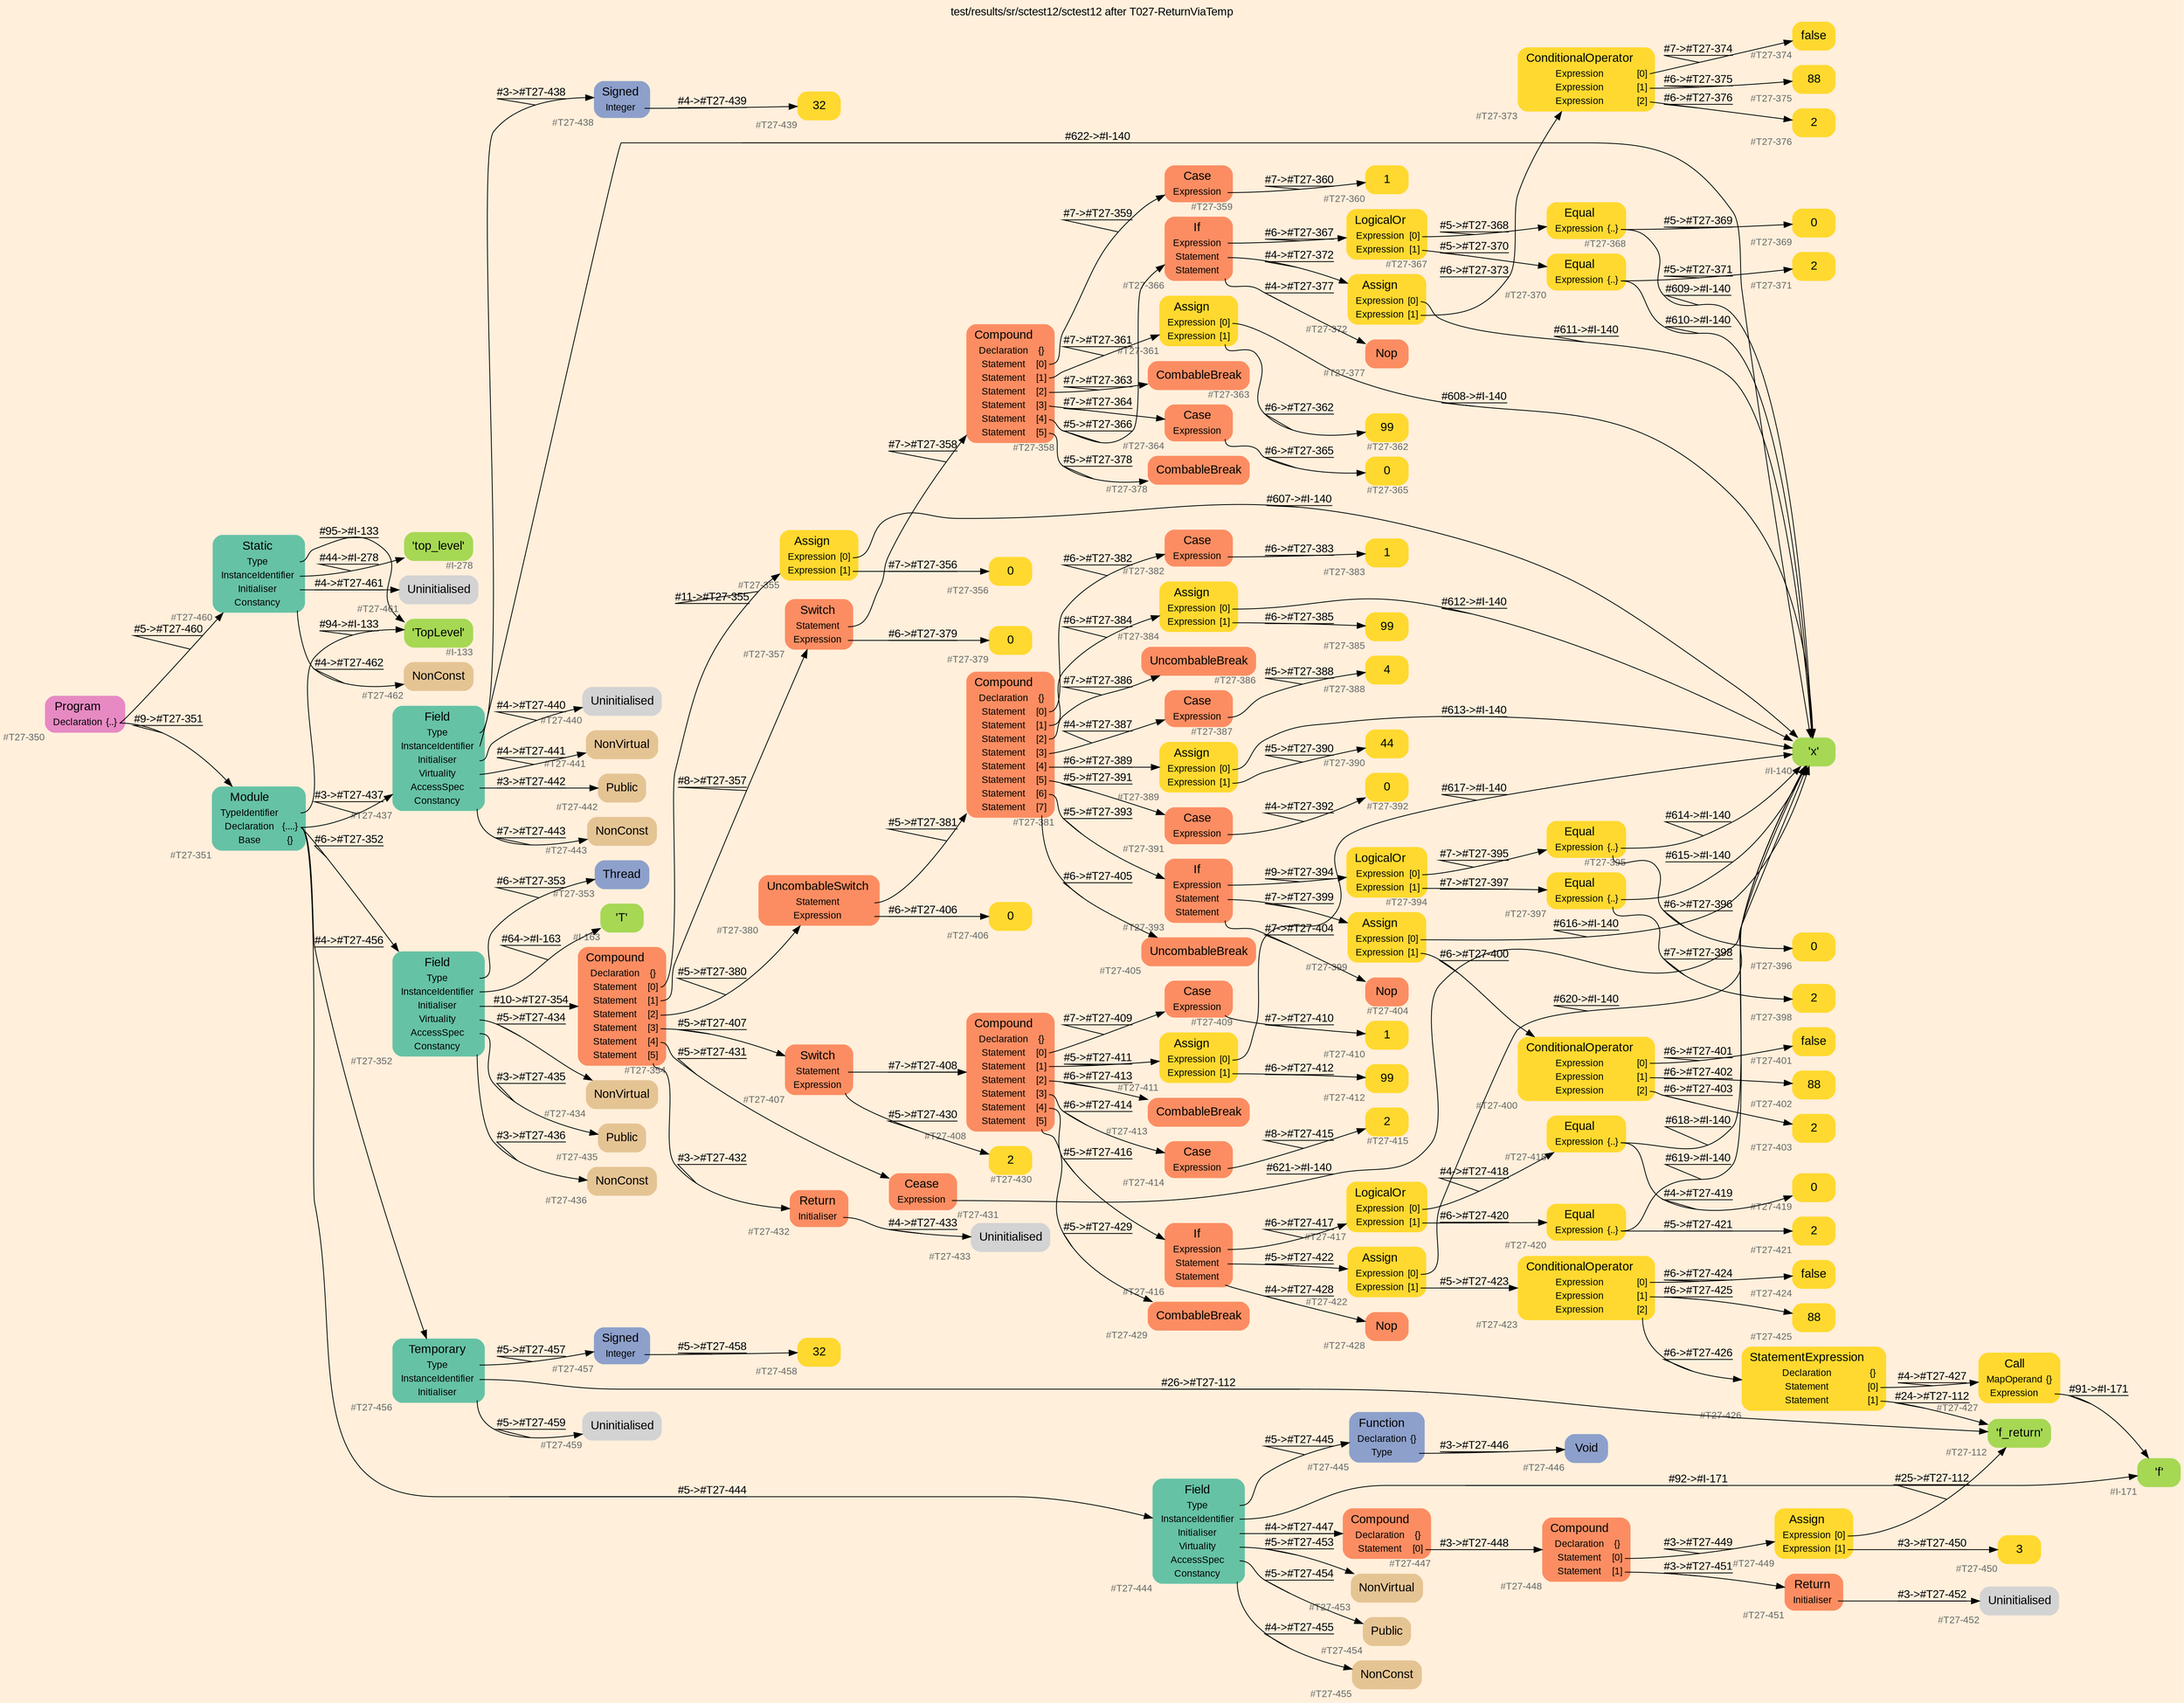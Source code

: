 digraph "test/results/sr/sctest12/sctest12 after T027-ReturnViaTemp" {
label = "test/results/sr/sctest12/sctest12 after T027-ReturnViaTemp"
labelloc = t
graph [
    rankdir = "LR"
    ranksep = 0.3
    bgcolor = antiquewhite1
    color = black
    fontcolor = black
    fontname = "Arial"
];
node [
    fontname = "Arial"
];
edge [
    fontname = "Arial"
];

// -------------------- node figure --------------------
// -------- block #T27-350 ----------
"#T27-350" [
    fillcolor = "/set28/4"
    xlabel = "#T27-350"
    fontsize = "12"
    fontcolor = grey40
    shape = "plaintext"
    label = <<TABLE BORDER="0" CELLBORDER="0" CELLSPACING="0">
     <TR><TD><FONT COLOR="black" POINT-SIZE="15">Program</FONT></TD></TR>
     <TR><TD><FONT COLOR="black" POINT-SIZE="12">Declaration</FONT></TD><TD PORT="port0"><FONT COLOR="black" POINT-SIZE="12">{..}</FONT></TD></TR>
    </TABLE>>
    style = "rounded,filled"
];

// -------- block #T27-351 ----------
"#T27-351" [
    fillcolor = "/set28/1"
    xlabel = "#T27-351"
    fontsize = "12"
    fontcolor = grey40
    shape = "plaintext"
    label = <<TABLE BORDER="0" CELLBORDER="0" CELLSPACING="0">
     <TR><TD><FONT COLOR="black" POINT-SIZE="15">Module</FONT></TD></TR>
     <TR><TD><FONT COLOR="black" POINT-SIZE="12">TypeIdentifier</FONT></TD><TD PORT="port0"></TD></TR>
     <TR><TD><FONT COLOR="black" POINT-SIZE="12">Declaration</FONT></TD><TD PORT="port1"><FONT COLOR="black" POINT-SIZE="12">{....}</FONT></TD></TR>
     <TR><TD><FONT COLOR="black" POINT-SIZE="12">Base</FONT></TD><TD PORT="port2"><FONT COLOR="black" POINT-SIZE="12">{}</FONT></TD></TR>
    </TABLE>>
    style = "rounded,filled"
];

// -------- block #I-133 ----------
"#I-133" [
    fillcolor = "/set28/5"
    xlabel = "#I-133"
    fontsize = "12"
    fontcolor = grey40
    shape = "plaintext"
    label = <<TABLE BORDER="0" CELLBORDER="0" CELLSPACING="0">
     <TR><TD><FONT COLOR="black" POINT-SIZE="15">'TopLevel'</FONT></TD></TR>
    </TABLE>>
    style = "rounded,filled"
];

// -------- block #T27-352 ----------
"#T27-352" [
    fillcolor = "/set28/1"
    xlabel = "#T27-352"
    fontsize = "12"
    fontcolor = grey40
    shape = "plaintext"
    label = <<TABLE BORDER="0" CELLBORDER="0" CELLSPACING="0">
     <TR><TD><FONT COLOR="black" POINT-SIZE="15">Field</FONT></TD></TR>
     <TR><TD><FONT COLOR="black" POINT-SIZE="12">Type</FONT></TD><TD PORT="port0"></TD></TR>
     <TR><TD><FONT COLOR="black" POINT-SIZE="12">InstanceIdentifier</FONT></TD><TD PORT="port1"></TD></TR>
     <TR><TD><FONT COLOR="black" POINT-SIZE="12">Initialiser</FONT></TD><TD PORT="port2"></TD></TR>
     <TR><TD><FONT COLOR="black" POINT-SIZE="12">Virtuality</FONT></TD><TD PORT="port3"></TD></TR>
     <TR><TD><FONT COLOR="black" POINT-SIZE="12">AccessSpec</FONT></TD><TD PORT="port4"></TD></TR>
     <TR><TD><FONT COLOR="black" POINT-SIZE="12">Constancy</FONT></TD><TD PORT="port5"></TD></TR>
    </TABLE>>
    style = "rounded,filled"
];

// -------- block #T27-353 ----------
"#T27-353" [
    fillcolor = "/set28/3"
    xlabel = "#T27-353"
    fontsize = "12"
    fontcolor = grey40
    shape = "plaintext"
    label = <<TABLE BORDER="0" CELLBORDER="0" CELLSPACING="0">
     <TR><TD><FONT COLOR="black" POINT-SIZE="15">Thread</FONT></TD></TR>
    </TABLE>>
    style = "rounded,filled"
];

// -------- block #I-163 ----------
"#I-163" [
    fillcolor = "/set28/5"
    xlabel = "#I-163"
    fontsize = "12"
    fontcolor = grey40
    shape = "plaintext"
    label = <<TABLE BORDER="0" CELLBORDER="0" CELLSPACING="0">
     <TR><TD><FONT COLOR="black" POINT-SIZE="15">'T'</FONT></TD></TR>
    </TABLE>>
    style = "rounded,filled"
];

// -------- block #T27-354 ----------
"#T27-354" [
    fillcolor = "/set28/2"
    xlabel = "#T27-354"
    fontsize = "12"
    fontcolor = grey40
    shape = "plaintext"
    label = <<TABLE BORDER="0" CELLBORDER="0" CELLSPACING="0">
     <TR><TD><FONT COLOR="black" POINT-SIZE="15">Compound</FONT></TD></TR>
     <TR><TD><FONT COLOR="black" POINT-SIZE="12">Declaration</FONT></TD><TD PORT="port0"><FONT COLOR="black" POINT-SIZE="12">{}</FONT></TD></TR>
     <TR><TD><FONT COLOR="black" POINT-SIZE="12">Statement</FONT></TD><TD PORT="port1"><FONT COLOR="black" POINT-SIZE="12">[0]</FONT></TD></TR>
     <TR><TD><FONT COLOR="black" POINT-SIZE="12">Statement</FONT></TD><TD PORT="port2"><FONT COLOR="black" POINT-SIZE="12">[1]</FONT></TD></TR>
     <TR><TD><FONT COLOR="black" POINT-SIZE="12">Statement</FONT></TD><TD PORT="port3"><FONT COLOR="black" POINT-SIZE="12">[2]</FONT></TD></TR>
     <TR><TD><FONT COLOR="black" POINT-SIZE="12">Statement</FONT></TD><TD PORT="port4"><FONT COLOR="black" POINT-SIZE="12">[3]</FONT></TD></TR>
     <TR><TD><FONT COLOR="black" POINT-SIZE="12">Statement</FONT></TD><TD PORT="port5"><FONT COLOR="black" POINT-SIZE="12">[4]</FONT></TD></TR>
     <TR><TD><FONT COLOR="black" POINT-SIZE="12">Statement</FONT></TD><TD PORT="port6"><FONT COLOR="black" POINT-SIZE="12">[5]</FONT></TD></TR>
    </TABLE>>
    style = "rounded,filled"
];

// -------- block #T27-355 ----------
"#T27-355" [
    fillcolor = "/set28/6"
    xlabel = "#T27-355"
    fontsize = "12"
    fontcolor = grey40
    shape = "plaintext"
    label = <<TABLE BORDER="0" CELLBORDER="0" CELLSPACING="0">
     <TR><TD><FONT COLOR="black" POINT-SIZE="15">Assign</FONT></TD></TR>
     <TR><TD><FONT COLOR="black" POINT-SIZE="12">Expression</FONT></TD><TD PORT="port0"><FONT COLOR="black" POINT-SIZE="12">[0]</FONT></TD></TR>
     <TR><TD><FONT COLOR="black" POINT-SIZE="12">Expression</FONT></TD><TD PORT="port1"><FONT COLOR="black" POINT-SIZE="12">[1]</FONT></TD></TR>
    </TABLE>>
    style = "rounded,filled"
];

// -------- block #I-140 ----------
"#I-140" [
    fillcolor = "/set28/5"
    xlabel = "#I-140"
    fontsize = "12"
    fontcolor = grey40
    shape = "plaintext"
    label = <<TABLE BORDER="0" CELLBORDER="0" CELLSPACING="0">
     <TR><TD><FONT COLOR="black" POINT-SIZE="15">'x'</FONT></TD></TR>
    </TABLE>>
    style = "rounded,filled"
];

// -------- block #T27-356 ----------
"#T27-356" [
    fillcolor = "/set28/6"
    xlabel = "#T27-356"
    fontsize = "12"
    fontcolor = grey40
    shape = "plaintext"
    label = <<TABLE BORDER="0" CELLBORDER="0" CELLSPACING="0">
     <TR><TD><FONT COLOR="black" POINT-SIZE="15">0</FONT></TD></TR>
    </TABLE>>
    style = "rounded,filled"
];

// -------- block #T27-357 ----------
"#T27-357" [
    fillcolor = "/set28/2"
    xlabel = "#T27-357"
    fontsize = "12"
    fontcolor = grey40
    shape = "plaintext"
    label = <<TABLE BORDER="0" CELLBORDER="0" CELLSPACING="0">
     <TR><TD><FONT COLOR="black" POINT-SIZE="15">Switch</FONT></TD></TR>
     <TR><TD><FONT COLOR="black" POINT-SIZE="12">Statement</FONT></TD><TD PORT="port0"></TD></TR>
     <TR><TD><FONT COLOR="black" POINT-SIZE="12">Expression</FONT></TD><TD PORT="port1"></TD></TR>
    </TABLE>>
    style = "rounded,filled"
];

// -------- block #T27-358 ----------
"#T27-358" [
    fillcolor = "/set28/2"
    xlabel = "#T27-358"
    fontsize = "12"
    fontcolor = grey40
    shape = "plaintext"
    label = <<TABLE BORDER="0" CELLBORDER="0" CELLSPACING="0">
     <TR><TD><FONT COLOR="black" POINT-SIZE="15">Compound</FONT></TD></TR>
     <TR><TD><FONT COLOR="black" POINT-SIZE="12">Declaration</FONT></TD><TD PORT="port0"><FONT COLOR="black" POINT-SIZE="12">{}</FONT></TD></TR>
     <TR><TD><FONT COLOR="black" POINT-SIZE="12">Statement</FONT></TD><TD PORT="port1"><FONT COLOR="black" POINT-SIZE="12">[0]</FONT></TD></TR>
     <TR><TD><FONT COLOR="black" POINT-SIZE="12">Statement</FONT></TD><TD PORT="port2"><FONT COLOR="black" POINT-SIZE="12">[1]</FONT></TD></TR>
     <TR><TD><FONT COLOR="black" POINT-SIZE="12">Statement</FONT></TD><TD PORT="port3"><FONT COLOR="black" POINT-SIZE="12">[2]</FONT></TD></TR>
     <TR><TD><FONT COLOR="black" POINT-SIZE="12">Statement</FONT></TD><TD PORT="port4"><FONT COLOR="black" POINT-SIZE="12">[3]</FONT></TD></TR>
     <TR><TD><FONT COLOR="black" POINT-SIZE="12">Statement</FONT></TD><TD PORT="port5"><FONT COLOR="black" POINT-SIZE="12">[4]</FONT></TD></TR>
     <TR><TD><FONT COLOR="black" POINT-SIZE="12">Statement</FONT></TD><TD PORT="port6"><FONT COLOR="black" POINT-SIZE="12">[5]</FONT></TD></TR>
    </TABLE>>
    style = "rounded,filled"
];

// -------- block #T27-359 ----------
"#T27-359" [
    fillcolor = "/set28/2"
    xlabel = "#T27-359"
    fontsize = "12"
    fontcolor = grey40
    shape = "plaintext"
    label = <<TABLE BORDER="0" CELLBORDER="0" CELLSPACING="0">
     <TR><TD><FONT COLOR="black" POINT-SIZE="15">Case</FONT></TD></TR>
     <TR><TD><FONT COLOR="black" POINT-SIZE="12">Expression</FONT></TD><TD PORT="port0"></TD></TR>
    </TABLE>>
    style = "rounded,filled"
];

// -------- block #T27-360 ----------
"#T27-360" [
    fillcolor = "/set28/6"
    xlabel = "#T27-360"
    fontsize = "12"
    fontcolor = grey40
    shape = "plaintext"
    label = <<TABLE BORDER="0" CELLBORDER="0" CELLSPACING="0">
     <TR><TD><FONT COLOR="black" POINT-SIZE="15">1</FONT></TD></TR>
    </TABLE>>
    style = "rounded,filled"
];

// -------- block #T27-361 ----------
"#T27-361" [
    fillcolor = "/set28/6"
    xlabel = "#T27-361"
    fontsize = "12"
    fontcolor = grey40
    shape = "plaintext"
    label = <<TABLE BORDER="0" CELLBORDER="0" CELLSPACING="0">
     <TR><TD><FONT COLOR="black" POINT-SIZE="15">Assign</FONT></TD></TR>
     <TR><TD><FONT COLOR="black" POINT-SIZE="12">Expression</FONT></TD><TD PORT="port0"><FONT COLOR="black" POINT-SIZE="12">[0]</FONT></TD></TR>
     <TR><TD><FONT COLOR="black" POINT-SIZE="12">Expression</FONT></TD><TD PORT="port1"><FONT COLOR="black" POINT-SIZE="12">[1]</FONT></TD></TR>
    </TABLE>>
    style = "rounded,filled"
];

// -------- block #T27-362 ----------
"#T27-362" [
    fillcolor = "/set28/6"
    xlabel = "#T27-362"
    fontsize = "12"
    fontcolor = grey40
    shape = "plaintext"
    label = <<TABLE BORDER="0" CELLBORDER="0" CELLSPACING="0">
     <TR><TD><FONT COLOR="black" POINT-SIZE="15">99</FONT></TD></TR>
    </TABLE>>
    style = "rounded,filled"
];

// -------- block #T27-363 ----------
"#T27-363" [
    fillcolor = "/set28/2"
    xlabel = "#T27-363"
    fontsize = "12"
    fontcolor = grey40
    shape = "plaintext"
    label = <<TABLE BORDER="0" CELLBORDER="0" CELLSPACING="0">
     <TR><TD><FONT COLOR="black" POINT-SIZE="15">CombableBreak</FONT></TD></TR>
    </TABLE>>
    style = "rounded,filled"
];

// -------- block #T27-364 ----------
"#T27-364" [
    fillcolor = "/set28/2"
    xlabel = "#T27-364"
    fontsize = "12"
    fontcolor = grey40
    shape = "plaintext"
    label = <<TABLE BORDER="0" CELLBORDER="0" CELLSPACING="0">
     <TR><TD><FONT COLOR="black" POINT-SIZE="15">Case</FONT></TD></TR>
     <TR><TD><FONT COLOR="black" POINT-SIZE="12">Expression</FONT></TD><TD PORT="port0"></TD></TR>
    </TABLE>>
    style = "rounded,filled"
];

// -------- block #T27-365 ----------
"#T27-365" [
    fillcolor = "/set28/6"
    xlabel = "#T27-365"
    fontsize = "12"
    fontcolor = grey40
    shape = "plaintext"
    label = <<TABLE BORDER="0" CELLBORDER="0" CELLSPACING="0">
     <TR><TD><FONT COLOR="black" POINT-SIZE="15">0</FONT></TD></TR>
    </TABLE>>
    style = "rounded,filled"
];

// -------- block #T27-366 ----------
"#T27-366" [
    fillcolor = "/set28/2"
    xlabel = "#T27-366"
    fontsize = "12"
    fontcolor = grey40
    shape = "plaintext"
    label = <<TABLE BORDER="0" CELLBORDER="0" CELLSPACING="0">
     <TR><TD><FONT COLOR="black" POINT-SIZE="15">If</FONT></TD></TR>
     <TR><TD><FONT COLOR="black" POINT-SIZE="12">Expression</FONT></TD><TD PORT="port0"></TD></TR>
     <TR><TD><FONT COLOR="black" POINT-SIZE="12">Statement</FONT></TD><TD PORT="port1"></TD></TR>
     <TR><TD><FONT COLOR="black" POINT-SIZE="12">Statement</FONT></TD><TD PORT="port2"></TD></TR>
    </TABLE>>
    style = "rounded,filled"
];

// -------- block #T27-367 ----------
"#T27-367" [
    fillcolor = "/set28/6"
    xlabel = "#T27-367"
    fontsize = "12"
    fontcolor = grey40
    shape = "plaintext"
    label = <<TABLE BORDER="0" CELLBORDER="0" CELLSPACING="0">
     <TR><TD><FONT COLOR="black" POINT-SIZE="15">LogicalOr</FONT></TD></TR>
     <TR><TD><FONT COLOR="black" POINT-SIZE="12">Expression</FONT></TD><TD PORT="port0"><FONT COLOR="black" POINT-SIZE="12">[0]</FONT></TD></TR>
     <TR><TD><FONT COLOR="black" POINT-SIZE="12">Expression</FONT></TD><TD PORT="port1"><FONT COLOR="black" POINT-SIZE="12">[1]</FONT></TD></TR>
    </TABLE>>
    style = "rounded,filled"
];

// -------- block #T27-368 ----------
"#T27-368" [
    fillcolor = "/set28/6"
    xlabel = "#T27-368"
    fontsize = "12"
    fontcolor = grey40
    shape = "plaintext"
    label = <<TABLE BORDER="0" CELLBORDER="0" CELLSPACING="0">
     <TR><TD><FONT COLOR="black" POINT-SIZE="15">Equal</FONT></TD></TR>
     <TR><TD><FONT COLOR="black" POINT-SIZE="12">Expression</FONT></TD><TD PORT="port0"><FONT COLOR="black" POINT-SIZE="12">{..}</FONT></TD></TR>
    </TABLE>>
    style = "rounded,filled"
];

// -------- block #T27-369 ----------
"#T27-369" [
    fillcolor = "/set28/6"
    xlabel = "#T27-369"
    fontsize = "12"
    fontcolor = grey40
    shape = "plaintext"
    label = <<TABLE BORDER="0" CELLBORDER="0" CELLSPACING="0">
     <TR><TD><FONT COLOR="black" POINT-SIZE="15">0</FONT></TD></TR>
    </TABLE>>
    style = "rounded,filled"
];

// -------- block #T27-370 ----------
"#T27-370" [
    fillcolor = "/set28/6"
    xlabel = "#T27-370"
    fontsize = "12"
    fontcolor = grey40
    shape = "plaintext"
    label = <<TABLE BORDER="0" CELLBORDER="0" CELLSPACING="0">
     <TR><TD><FONT COLOR="black" POINT-SIZE="15">Equal</FONT></TD></TR>
     <TR><TD><FONT COLOR="black" POINT-SIZE="12">Expression</FONT></TD><TD PORT="port0"><FONT COLOR="black" POINT-SIZE="12">{..}</FONT></TD></TR>
    </TABLE>>
    style = "rounded,filled"
];

// -------- block #T27-371 ----------
"#T27-371" [
    fillcolor = "/set28/6"
    xlabel = "#T27-371"
    fontsize = "12"
    fontcolor = grey40
    shape = "plaintext"
    label = <<TABLE BORDER="0" CELLBORDER="0" CELLSPACING="0">
     <TR><TD><FONT COLOR="black" POINT-SIZE="15">2</FONT></TD></TR>
    </TABLE>>
    style = "rounded,filled"
];

// -------- block #T27-372 ----------
"#T27-372" [
    fillcolor = "/set28/6"
    xlabel = "#T27-372"
    fontsize = "12"
    fontcolor = grey40
    shape = "plaintext"
    label = <<TABLE BORDER="0" CELLBORDER="0" CELLSPACING="0">
     <TR><TD><FONT COLOR="black" POINT-SIZE="15">Assign</FONT></TD></TR>
     <TR><TD><FONT COLOR="black" POINT-SIZE="12">Expression</FONT></TD><TD PORT="port0"><FONT COLOR="black" POINT-SIZE="12">[0]</FONT></TD></TR>
     <TR><TD><FONT COLOR="black" POINT-SIZE="12">Expression</FONT></TD><TD PORT="port1"><FONT COLOR="black" POINT-SIZE="12">[1]</FONT></TD></TR>
    </TABLE>>
    style = "rounded,filled"
];

// -------- block #T27-373 ----------
"#T27-373" [
    fillcolor = "/set28/6"
    xlabel = "#T27-373"
    fontsize = "12"
    fontcolor = grey40
    shape = "plaintext"
    label = <<TABLE BORDER="0" CELLBORDER="0" CELLSPACING="0">
     <TR><TD><FONT COLOR="black" POINT-SIZE="15">ConditionalOperator</FONT></TD></TR>
     <TR><TD><FONT COLOR="black" POINT-SIZE="12">Expression</FONT></TD><TD PORT="port0"><FONT COLOR="black" POINT-SIZE="12">[0]</FONT></TD></TR>
     <TR><TD><FONT COLOR="black" POINT-SIZE="12">Expression</FONT></TD><TD PORT="port1"><FONT COLOR="black" POINT-SIZE="12">[1]</FONT></TD></TR>
     <TR><TD><FONT COLOR="black" POINT-SIZE="12">Expression</FONT></TD><TD PORT="port2"><FONT COLOR="black" POINT-SIZE="12">[2]</FONT></TD></TR>
    </TABLE>>
    style = "rounded,filled"
];

// -------- block #T27-374 ----------
"#T27-374" [
    fillcolor = "/set28/6"
    xlabel = "#T27-374"
    fontsize = "12"
    fontcolor = grey40
    shape = "plaintext"
    label = <<TABLE BORDER="0" CELLBORDER="0" CELLSPACING="0">
     <TR><TD><FONT COLOR="black" POINT-SIZE="15">false</FONT></TD></TR>
    </TABLE>>
    style = "rounded,filled"
];

// -------- block #T27-375 ----------
"#T27-375" [
    fillcolor = "/set28/6"
    xlabel = "#T27-375"
    fontsize = "12"
    fontcolor = grey40
    shape = "plaintext"
    label = <<TABLE BORDER="0" CELLBORDER="0" CELLSPACING="0">
     <TR><TD><FONT COLOR="black" POINT-SIZE="15">88</FONT></TD></TR>
    </TABLE>>
    style = "rounded,filled"
];

// -------- block #T27-376 ----------
"#T27-376" [
    fillcolor = "/set28/6"
    xlabel = "#T27-376"
    fontsize = "12"
    fontcolor = grey40
    shape = "plaintext"
    label = <<TABLE BORDER="0" CELLBORDER="0" CELLSPACING="0">
     <TR><TD><FONT COLOR="black" POINT-SIZE="15">2</FONT></TD></TR>
    </TABLE>>
    style = "rounded,filled"
];

// -------- block #T27-377 ----------
"#T27-377" [
    fillcolor = "/set28/2"
    xlabel = "#T27-377"
    fontsize = "12"
    fontcolor = grey40
    shape = "plaintext"
    label = <<TABLE BORDER="0" CELLBORDER="0" CELLSPACING="0">
     <TR><TD><FONT COLOR="black" POINT-SIZE="15">Nop</FONT></TD></TR>
    </TABLE>>
    style = "rounded,filled"
];

// -------- block #T27-378 ----------
"#T27-378" [
    fillcolor = "/set28/2"
    xlabel = "#T27-378"
    fontsize = "12"
    fontcolor = grey40
    shape = "plaintext"
    label = <<TABLE BORDER="0" CELLBORDER="0" CELLSPACING="0">
     <TR><TD><FONT COLOR="black" POINT-SIZE="15">CombableBreak</FONT></TD></TR>
    </TABLE>>
    style = "rounded,filled"
];

// -------- block #T27-379 ----------
"#T27-379" [
    fillcolor = "/set28/6"
    xlabel = "#T27-379"
    fontsize = "12"
    fontcolor = grey40
    shape = "plaintext"
    label = <<TABLE BORDER="0" CELLBORDER="0" CELLSPACING="0">
     <TR><TD><FONT COLOR="black" POINT-SIZE="15">0</FONT></TD></TR>
    </TABLE>>
    style = "rounded,filled"
];

// -------- block #T27-380 ----------
"#T27-380" [
    fillcolor = "/set28/2"
    xlabel = "#T27-380"
    fontsize = "12"
    fontcolor = grey40
    shape = "plaintext"
    label = <<TABLE BORDER="0" CELLBORDER="0" CELLSPACING="0">
     <TR><TD><FONT COLOR="black" POINT-SIZE="15">UncombableSwitch</FONT></TD></TR>
     <TR><TD><FONT COLOR="black" POINT-SIZE="12">Statement</FONT></TD><TD PORT="port0"></TD></TR>
     <TR><TD><FONT COLOR="black" POINT-SIZE="12">Expression</FONT></TD><TD PORT="port1"></TD></TR>
    </TABLE>>
    style = "rounded,filled"
];

// -------- block #T27-381 ----------
"#T27-381" [
    fillcolor = "/set28/2"
    xlabel = "#T27-381"
    fontsize = "12"
    fontcolor = grey40
    shape = "plaintext"
    label = <<TABLE BORDER="0" CELLBORDER="0" CELLSPACING="0">
     <TR><TD><FONT COLOR="black" POINT-SIZE="15">Compound</FONT></TD></TR>
     <TR><TD><FONT COLOR="black" POINT-SIZE="12">Declaration</FONT></TD><TD PORT="port0"><FONT COLOR="black" POINT-SIZE="12">{}</FONT></TD></TR>
     <TR><TD><FONT COLOR="black" POINT-SIZE="12">Statement</FONT></TD><TD PORT="port1"><FONT COLOR="black" POINT-SIZE="12">[0]</FONT></TD></TR>
     <TR><TD><FONT COLOR="black" POINT-SIZE="12">Statement</FONT></TD><TD PORT="port2"><FONT COLOR="black" POINT-SIZE="12">[1]</FONT></TD></TR>
     <TR><TD><FONT COLOR="black" POINT-SIZE="12">Statement</FONT></TD><TD PORT="port3"><FONT COLOR="black" POINT-SIZE="12">[2]</FONT></TD></TR>
     <TR><TD><FONT COLOR="black" POINT-SIZE="12">Statement</FONT></TD><TD PORT="port4"><FONT COLOR="black" POINT-SIZE="12">[3]</FONT></TD></TR>
     <TR><TD><FONT COLOR="black" POINT-SIZE="12">Statement</FONT></TD><TD PORT="port5"><FONT COLOR="black" POINT-SIZE="12">[4]</FONT></TD></TR>
     <TR><TD><FONT COLOR="black" POINT-SIZE="12">Statement</FONT></TD><TD PORT="port6"><FONT COLOR="black" POINT-SIZE="12">[5]</FONT></TD></TR>
     <TR><TD><FONT COLOR="black" POINT-SIZE="12">Statement</FONT></TD><TD PORT="port7"><FONT COLOR="black" POINT-SIZE="12">[6]</FONT></TD></TR>
     <TR><TD><FONT COLOR="black" POINT-SIZE="12">Statement</FONT></TD><TD PORT="port8"><FONT COLOR="black" POINT-SIZE="12">[7]</FONT></TD></TR>
    </TABLE>>
    style = "rounded,filled"
];

// -------- block #T27-382 ----------
"#T27-382" [
    fillcolor = "/set28/2"
    xlabel = "#T27-382"
    fontsize = "12"
    fontcolor = grey40
    shape = "plaintext"
    label = <<TABLE BORDER="0" CELLBORDER="0" CELLSPACING="0">
     <TR><TD><FONT COLOR="black" POINT-SIZE="15">Case</FONT></TD></TR>
     <TR><TD><FONT COLOR="black" POINT-SIZE="12">Expression</FONT></TD><TD PORT="port0"></TD></TR>
    </TABLE>>
    style = "rounded,filled"
];

// -------- block #T27-383 ----------
"#T27-383" [
    fillcolor = "/set28/6"
    xlabel = "#T27-383"
    fontsize = "12"
    fontcolor = grey40
    shape = "plaintext"
    label = <<TABLE BORDER="0" CELLBORDER="0" CELLSPACING="0">
     <TR><TD><FONT COLOR="black" POINT-SIZE="15">1</FONT></TD></TR>
    </TABLE>>
    style = "rounded,filled"
];

// -------- block #T27-384 ----------
"#T27-384" [
    fillcolor = "/set28/6"
    xlabel = "#T27-384"
    fontsize = "12"
    fontcolor = grey40
    shape = "plaintext"
    label = <<TABLE BORDER="0" CELLBORDER="0" CELLSPACING="0">
     <TR><TD><FONT COLOR="black" POINT-SIZE="15">Assign</FONT></TD></TR>
     <TR><TD><FONT COLOR="black" POINT-SIZE="12">Expression</FONT></TD><TD PORT="port0"><FONT COLOR="black" POINT-SIZE="12">[0]</FONT></TD></TR>
     <TR><TD><FONT COLOR="black" POINT-SIZE="12">Expression</FONT></TD><TD PORT="port1"><FONT COLOR="black" POINT-SIZE="12">[1]</FONT></TD></TR>
    </TABLE>>
    style = "rounded,filled"
];

// -------- block #T27-385 ----------
"#T27-385" [
    fillcolor = "/set28/6"
    xlabel = "#T27-385"
    fontsize = "12"
    fontcolor = grey40
    shape = "plaintext"
    label = <<TABLE BORDER="0" CELLBORDER="0" CELLSPACING="0">
     <TR><TD><FONT COLOR="black" POINT-SIZE="15">99</FONT></TD></TR>
    </TABLE>>
    style = "rounded,filled"
];

// -------- block #T27-386 ----------
"#T27-386" [
    fillcolor = "/set28/2"
    xlabel = "#T27-386"
    fontsize = "12"
    fontcolor = grey40
    shape = "plaintext"
    label = <<TABLE BORDER="0" CELLBORDER="0" CELLSPACING="0">
     <TR><TD><FONT COLOR="black" POINT-SIZE="15">UncombableBreak</FONT></TD></TR>
    </TABLE>>
    style = "rounded,filled"
];

// -------- block #T27-387 ----------
"#T27-387" [
    fillcolor = "/set28/2"
    xlabel = "#T27-387"
    fontsize = "12"
    fontcolor = grey40
    shape = "plaintext"
    label = <<TABLE BORDER="0" CELLBORDER="0" CELLSPACING="0">
     <TR><TD><FONT COLOR="black" POINT-SIZE="15">Case</FONT></TD></TR>
     <TR><TD><FONT COLOR="black" POINT-SIZE="12">Expression</FONT></TD><TD PORT="port0"></TD></TR>
    </TABLE>>
    style = "rounded,filled"
];

// -------- block #T27-388 ----------
"#T27-388" [
    fillcolor = "/set28/6"
    xlabel = "#T27-388"
    fontsize = "12"
    fontcolor = grey40
    shape = "plaintext"
    label = <<TABLE BORDER="0" CELLBORDER="0" CELLSPACING="0">
     <TR><TD><FONT COLOR="black" POINT-SIZE="15">4</FONT></TD></TR>
    </TABLE>>
    style = "rounded,filled"
];

// -------- block #T27-389 ----------
"#T27-389" [
    fillcolor = "/set28/6"
    xlabel = "#T27-389"
    fontsize = "12"
    fontcolor = grey40
    shape = "plaintext"
    label = <<TABLE BORDER="0" CELLBORDER="0" CELLSPACING="0">
     <TR><TD><FONT COLOR="black" POINT-SIZE="15">Assign</FONT></TD></TR>
     <TR><TD><FONT COLOR="black" POINT-SIZE="12">Expression</FONT></TD><TD PORT="port0"><FONT COLOR="black" POINT-SIZE="12">[0]</FONT></TD></TR>
     <TR><TD><FONT COLOR="black" POINT-SIZE="12">Expression</FONT></TD><TD PORT="port1"><FONT COLOR="black" POINT-SIZE="12">[1]</FONT></TD></TR>
    </TABLE>>
    style = "rounded,filled"
];

// -------- block #T27-390 ----------
"#T27-390" [
    fillcolor = "/set28/6"
    xlabel = "#T27-390"
    fontsize = "12"
    fontcolor = grey40
    shape = "plaintext"
    label = <<TABLE BORDER="0" CELLBORDER="0" CELLSPACING="0">
     <TR><TD><FONT COLOR="black" POINT-SIZE="15">44</FONT></TD></TR>
    </TABLE>>
    style = "rounded,filled"
];

// -------- block #T27-391 ----------
"#T27-391" [
    fillcolor = "/set28/2"
    xlabel = "#T27-391"
    fontsize = "12"
    fontcolor = grey40
    shape = "plaintext"
    label = <<TABLE BORDER="0" CELLBORDER="0" CELLSPACING="0">
     <TR><TD><FONT COLOR="black" POINT-SIZE="15">Case</FONT></TD></TR>
     <TR><TD><FONT COLOR="black" POINT-SIZE="12">Expression</FONT></TD><TD PORT="port0"></TD></TR>
    </TABLE>>
    style = "rounded,filled"
];

// -------- block #T27-392 ----------
"#T27-392" [
    fillcolor = "/set28/6"
    xlabel = "#T27-392"
    fontsize = "12"
    fontcolor = grey40
    shape = "plaintext"
    label = <<TABLE BORDER="0" CELLBORDER="0" CELLSPACING="0">
     <TR><TD><FONT COLOR="black" POINT-SIZE="15">0</FONT></TD></TR>
    </TABLE>>
    style = "rounded,filled"
];

// -------- block #T27-393 ----------
"#T27-393" [
    fillcolor = "/set28/2"
    xlabel = "#T27-393"
    fontsize = "12"
    fontcolor = grey40
    shape = "plaintext"
    label = <<TABLE BORDER="0" CELLBORDER="0" CELLSPACING="0">
     <TR><TD><FONT COLOR="black" POINT-SIZE="15">If</FONT></TD></TR>
     <TR><TD><FONT COLOR="black" POINT-SIZE="12">Expression</FONT></TD><TD PORT="port0"></TD></TR>
     <TR><TD><FONT COLOR="black" POINT-SIZE="12">Statement</FONT></TD><TD PORT="port1"></TD></TR>
     <TR><TD><FONT COLOR="black" POINT-SIZE="12">Statement</FONT></TD><TD PORT="port2"></TD></TR>
    </TABLE>>
    style = "rounded,filled"
];

// -------- block #T27-394 ----------
"#T27-394" [
    fillcolor = "/set28/6"
    xlabel = "#T27-394"
    fontsize = "12"
    fontcolor = grey40
    shape = "plaintext"
    label = <<TABLE BORDER="0" CELLBORDER="0" CELLSPACING="0">
     <TR><TD><FONT COLOR="black" POINT-SIZE="15">LogicalOr</FONT></TD></TR>
     <TR><TD><FONT COLOR="black" POINT-SIZE="12">Expression</FONT></TD><TD PORT="port0"><FONT COLOR="black" POINT-SIZE="12">[0]</FONT></TD></TR>
     <TR><TD><FONT COLOR="black" POINT-SIZE="12">Expression</FONT></TD><TD PORT="port1"><FONT COLOR="black" POINT-SIZE="12">[1]</FONT></TD></TR>
    </TABLE>>
    style = "rounded,filled"
];

// -------- block #T27-395 ----------
"#T27-395" [
    fillcolor = "/set28/6"
    xlabel = "#T27-395"
    fontsize = "12"
    fontcolor = grey40
    shape = "plaintext"
    label = <<TABLE BORDER="0" CELLBORDER="0" CELLSPACING="0">
     <TR><TD><FONT COLOR="black" POINT-SIZE="15">Equal</FONT></TD></TR>
     <TR><TD><FONT COLOR="black" POINT-SIZE="12">Expression</FONT></TD><TD PORT="port0"><FONT COLOR="black" POINT-SIZE="12">{..}</FONT></TD></TR>
    </TABLE>>
    style = "rounded,filled"
];

// -------- block #T27-396 ----------
"#T27-396" [
    fillcolor = "/set28/6"
    xlabel = "#T27-396"
    fontsize = "12"
    fontcolor = grey40
    shape = "plaintext"
    label = <<TABLE BORDER="0" CELLBORDER="0" CELLSPACING="0">
     <TR><TD><FONT COLOR="black" POINT-SIZE="15">0</FONT></TD></TR>
    </TABLE>>
    style = "rounded,filled"
];

// -------- block #T27-397 ----------
"#T27-397" [
    fillcolor = "/set28/6"
    xlabel = "#T27-397"
    fontsize = "12"
    fontcolor = grey40
    shape = "plaintext"
    label = <<TABLE BORDER="0" CELLBORDER="0" CELLSPACING="0">
     <TR><TD><FONT COLOR="black" POINT-SIZE="15">Equal</FONT></TD></TR>
     <TR><TD><FONT COLOR="black" POINT-SIZE="12">Expression</FONT></TD><TD PORT="port0"><FONT COLOR="black" POINT-SIZE="12">{..}</FONT></TD></TR>
    </TABLE>>
    style = "rounded,filled"
];

// -------- block #T27-398 ----------
"#T27-398" [
    fillcolor = "/set28/6"
    xlabel = "#T27-398"
    fontsize = "12"
    fontcolor = grey40
    shape = "plaintext"
    label = <<TABLE BORDER="0" CELLBORDER="0" CELLSPACING="0">
     <TR><TD><FONT COLOR="black" POINT-SIZE="15">2</FONT></TD></TR>
    </TABLE>>
    style = "rounded,filled"
];

// -------- block #T27-399 ----------
"#T27-399" [
    fillcolor = "/set28/6"
    xlabel = "#T27-399"
    fontsize = "12"
    fontcolor = grey40
    shape = "plaintext"
    label = <<TABLE BORDER="0" CELLBORDER="0" CELLSPACING="0">
     <TR><TD><FONT COLOR="black" POINT-SIZE="15">Assign</FONT></TD></TR>
     <TR><TD><FONT COLOR="black" POINT-SIZE="12">Expression</FONT></TD><TD PORT="port0"><FONT COLOR="black" POINT-SIZE="12">[0]</FONT></TD></TR>
     <TR><TD><FONT COLOR="black" POINT-SIZE="12">Expression</FONT></TD><TD PORT="port1"><FONT COLOR="black" POINT-SIZE="12">[1]</FONT></TD></TR>
    </TABLE>>
    style = "rounded,filled"
];

// -------- block #T27-400 ----------
"#T27-400" [
    fillcolor = "/set28/6"
    xlabel = "#T27-400"
    fontsize = "12"
    fontcolor = grey40
    shape = "plaintext"
    label = <<TABLE BORDER="0" CELLBORDER="0" CELLSPACING="0">
     <TR><TD><FONT COLOR="black" POINT-SIZE="15">ConditionalOperator</FONT></TD></TR>
     <TR><TD><FONT COLOR="black" POINT-SIZE="12">Expression</FONT></TD><TD PORT="port0"><FONT COLOR="black" POINT-SIZE="12">[0]</FONT></TD></TR>
     <TR><TD><FONT COLOR="black" POINT-SIZE="12">Expression</FONT></TD><TD PORT="port1"><FONT COLOR="black" POINT-SIZE="12">[1]</FONT></TD></TR>
     <TR><TD><FONT COLOR="black" POINT-SIZE="12">Expression</FONT></TD><TD PORT="port2"><FONT COLOR="black" POINT-SIZE="12">[2]</FONT></TD></TR>
    </TABLE>>
    style = "rounded,filled"
];

// -------- block #T27-401 ----------
"#T27-401" [
    fillcolor = "/set28/6"
    xlabel = "#T27-401"
    fontsize = "12"
    fontcolor = grey40
    shape = "plaintext"
    label = <<TABLE BORDER="0" CELLBORDER="0" CELLSPACING="0">
     <TR><TD><FONT COLOR="black" POINT-SIZE="15">false</FONT></TD></TR>
    </TABLE>>
    style = "rounded,filled"
];

// -------- block #T27-402 ----------
"#T27-402" [
    fillcolor = "/set28/6"
    xlabel = "#T27-402"
    fontsize = "12"
    fontcolor = grey40
    shape = "plaintext"
    label = <<TABLE BORDER="0" CELLBORDER="0" CELLSPACING="0">
     <TR><TD><FONT COLOR="black" POINT-SIZE="15">88</FONT></TD></TR>
    </TABLE>>
    style = "rounded,filled"
];

// -------- block #T27-403 ----------
"#T27-403" [
    fillcolor = "/set28/6"
    xlabel = "#T27-403"
    fontsize = "12"
    fontcolor = grey40
    shape = "plaintext"
    label = <<TABLE BORDER="0" CELLBORDER="0" CELLSPACING="0">
     <TR><TD><FONT COLOR="black" POINT-SIZE="15">2</FONT></TD></TR>
    </TABLE>>
    style = "rounded,filled"
];

// -------- block #T27-404 ----------
"#T27-404" [
    fillcolor = "/set28/2"
    xlabel = "#T27-404"
    fontsize = "12"
    fontcolor = grey40
    shape = "plaintext"
    label = <<TABLE BORDER="0" CELLBORDER="0" CELLSPACING="0">
     <TR><TD><FONT COLOR="black" POINT-SIZE="15">Nop</FONT></TD></TR>
    </TABLE>>
    style = "rounded,filled"
];

// -------- block #T27-405 ----------
"#T27-405" [
    fillcolor = "/set28/2"
    xlabel = "#T27-405"
    fontsize = "12"
    fontcolor = grey40
    shape = "plaintext"
    label = <<TABLE BORDER="0" CELLBORDER="0" CELLSPACING="0">
     <TR><TD><FONT COLOR="black" POINT-SIZE="15">UncombableBreak</FONT></TD></TR>
    </TABLE>>
    style = "rounded,filled"
];

// -------- block #T27-406 ----------
"#T27-406" [
    fillcolor = "/set28/6"
    xlabel = "#T27-406"
    fontsize = "12"
    fontcolor = grey40
    shape = "plaintext"
    label = <<TABLE BORDER="0" CELLBORDER="0" CELLSPACING="0">
     <TR><TD><FONT COLOR="black" POINT-SIZE="15">0</FONT></TD></TR>
    </TABLE>>
    style = "rounded,filled"
];

// -------- block #T27-407 ----------
"#T27-407" [
    fillcolor = "/set28/2"
    xlabel = "#T27-407"
    fontsize = "12"
    fontcolor = grey40
    shape = "plaintext"
    label = <<TABLE BORDER="0" CELLBORDER="0" CELLSPACING="0">
     <TR><TD><FONT COLOR="black" POINT-SIZE="15">Switch</FONT></TD></TR>
     <TR><TD><FONT COLOR="black" POINT-SIZE="12">Statement</FONT></TD><TD PORT="port0"></TD></TR>
     <TR><TD><FONT COLOR="black" POINT-SIZE="12">Expression</FONT></TD><TD PORT="port1"></TD></TR>
    </TABLE>>
    style = "rounded,filled"
];

// -------- block #T27-408 ----------
"#T27-408" [
    fillcolor = "/set28/2"
    xlabel = "#T27-408"
    fontsize = "12"
    fontcolor = grey40
    shape = "plaintext"
    label = <<TABLE BORDER="0" CELLBORDER="0" CELLSPACING="0">
     <TR><TD><FONT COLOR="black" POINT-SIZE="15">Compound</FONT></TD></TR>
     <TR><TD><FONT COLOR="black" POINT-SIZE="12">Declaration</FONT></TD><TD PORT="port0"><FONT COLOR="black" POINT-SIZE="12">{}</FONT></TD></TR>
     <TR><TD><FONT COLOR="black" POINT-SIZE="12">Statement</FONT></TD><TD PORT="port1"><FONT COLOR="black" POINT-SIZE="12">[0]</FONT></TD></TR>
     <TR><TD><FONT COLOR="black" POINT-SIZE="12">Statement</FONT></TD><TD PORT="port2"><FONT COLOR="black" POINT-SIZE="12">[1]</FONT></TD></TR>
     <TR><TD><FONT COLOR="black" POINT-SIZE="12">Statement</FONT></TD><TD PORT="port3"><FONT COLOR="black" POINT-SIZE="12">[2]</FONT></TD></TR>
     <TR><TD><FONT COLOR="black" POINT-SIZE="12">Statement</FONT></TD><TD PORT="port4"><FONT COLOR="black" POINT-SIZE="12">[3]</FONT></TD></TR>
     <TR><TD><FONT COLOR="black" POINT-SIZE="12">Statement</FONT></TD><TD PORT="port5"><FONT COLOR="black" POINT-SIZE="12">[4]</FONT></TD></TR>
     <TR><TD><FONT COLOR="black" POINT-SIZE="12">Statement</FONT></TD><TD PORT="port6"><FONT COLOR="black" POINT-SIZE="12">[5]</FONT></TD></TR>
    </TABLE>>
    style = "rounded,filled"
];

// -------- block #T27-409 ----------
"#T27-409" [
    fillcolor = "/set28/2"
    xlabel = "#T27-409"
    fontsize = "12"
    fontcolor = grey40
    shape = "plaintext"
    label = <<TABLE BORDER="0" CELLBORDER="0" CELLSPACING="0">
     <TR><TD><FONT COLOR="black" POINT-SIZE="15">Case</FONT></TD></TR>
     <TR><TD><FONT COLOR="black" POINT-SIZE="12">Expression</FONT></TD><TD PORT="port0"></TD></TR>
    </TABLE>>
    style = "rounded,filled"
];

// -------- block #T27-410 ----------
"#T27-410" [
    fillcolor = "/set28/6"
    xlabel = "#T27-410"
    fontsize = "12"
    fontcolor = grey40
    shape = "plaintext"
    label = <<TABLE BORDER="0" CELLBORDER="0" CELLSPACING="0">
     <TR><TD><FONT COLOR="black" POINT-SIZE="15">1</FONT></TD></TR>
    </TABLE>>
    style = "rounded,filled"
];

// -------- block #T27-411 ----------
"#T27-411" [
    fillcolor = "/set28/6"
    xlabel = "#T27-411"
    fontsize = "12"
    fontcolor = grey40
    shape = "plaintext"
    label = <<TABLE BORDER="0" CELLBORDER="0" CELLSPACING="0">
     <TR><TD><FONT COLOR="black" POINT-SIZE="15">Assign</FONT></TD></TR>
     <TR><TD><FONT COLOR="black" POINT-SIZE="12">Expression</FONT></TD><TD PORT="port0"><FONT COLOR="black" POINT-SIZE="12">[0]</FONT></TD></TR>
     <TR><TD><FONT COLOR="black" POINT-SIZE="12">Expression</FONT></TD><TD PORT="port1"><FONT COLOR="black" POINT-SIZE="12">[1]</FONT></TD></TR>
    </TABLE>>
    style = "rounded,filled"
];

// -------- block #T27-412 ----------
"#T27-412" [
    fillcolor = "/set28/6"
    xlabel = "#T27-412"
    fontsize = "12"
    fontcolor = grey40
    shape = "plaintext"
    label = <<TABLE BORDER="0" CELLBORDER="0" CELLSPACING="0">
     <TR><TD><FONT COLOR="black" POINT-SIZE="15">99</FONT></TD></TR>
    </TABLE>>
    style = "rounded,filled"
];

// -------- block #T27-413 ----------
"#T27-413" [
    fillcolor = "/set28/2"
    xlabel = "#T27-413"
    fontsize = "12"
    fontcolor = grey40
    shape = "plaintext"
    label = <<TABLE BORDER="0" CELLBORDER="0" CELLSPACING="0">
     <TR><TD><FONT COLOR="black" POINT-SIZE="15">CombableBreak</FONT></TD></TR>
    </TABLE>>
    style = "rounded,filled"
];

// -------- block #T27-414 ----------
"#T27-414" [
    fillcolor = "/set28/2"
    xlabel = "#T27-414"
    fontsize = "12"
    fontcolor = grey40
    shape = "plaintext"
    label = <<TABLE BORDER="0" CELLBORDER="0" CELLSPACING="0">
     <TR><TD><FONT COLOR="black" POINT-SIZE="15">Case</FONT></TD></TR>
     <TR><TD><FONT COLOR="black" POINT-SIZE="12">Expression</FONT></TD><TD PORT="port0"></TD></TR>
    </TABLE>>
    style = "rounded,filled"
];

// -------- block #T27-415 ----------
"#T27-415" [
    fillcolor = "/set28/6"
    xlabel = "#T27-415"
    fontsize = "12"
    fontcolor = grey40
    shape = "plaintext"
    label = <<TABLE BORDER="0" CELLBORDER="0" CELLSPACING="0">
     <TR><TD><FONT COLOR="black" POINT-SIZE="15">2</FONT></TD></TR>
    </TABLE>>
    style = "rounded,filled"
];

// -------- block #T27-416 ----------
"#T27-416" [
    fillcolor = "/set28/2"
    xlabel = "#T27-416"
    fontsize = "12"
    fontcolor = grey40
    shape = "plaintext"
    label = <<TABLE BORDER="0" CELLBORDER="0" CELLSPACING="0">
     <TR><TD><FONT COLOR="black" POINT-SIZE="15">If</FONT></TD></TR>
     <TR><TD><FONT COLOR="black" POINT-SIZE="12">Expression</FONT></TD><TD PORT="port0"></TD></TR>
     <TR><TD><FONT COLOR="black" POINT-SIZE="12">Statement</FONT></TD><TD PORT="port1"></TD></TR>
     <TR><TD><FONT COLOR="black" POINT-SIZE="12">Statement</FONT></TD><TD PORT="port2"></TD></TR>
    </TABLE>>
    style = "rounded,filled"
];

// -------- block #T27-417 ----------
"#T27-417" [
    fillcolor = "/set28/6"
    xlabel = "#T27-417"
    fontsize = "12"
    fontcolor = grey40
    shape = "plaintext"
    label = <<TABLE BORDER="0" CELLBORDER="0" CELLSPACING="0">
     <TR><TD><FONT COLOR="black" POINT-SIZE="15">LogicalOr</FONT></TD></TR>
     <TR><TD><FONT COLOR="black" POINT-SIZE="12">Expression</FONT></TD><TD PORT="port0"><FONT COLOR="black" POINT-SIZE="12">[0]</FONT></TD></TR>
     <TR><TD><FONT COLOR="black" POINT-SIZE="12">Expression</FONT></TD><TD PORT="port1"><FONT COLOR="black" POINT-SIZE="12">[1]</FONT></TD></TR>
    </TABLE>>
    style = "rounded,filled"
];

// -------- block #T27-418 ----------
"#T27-418" [
    fillcolor = "/set28/6"
    xlabel = "#T27-418"
    fontsize = "12"
    fontcolor = grey40
    shape = "plaintext"
    label = <<TABLE BORDER="0" CELLBORDER="0" CELLSPACING="0">
     <TR><TD><FONT COLOR="black" POINT-SIZE="15">Equal</FONT></TD></TR>
     <TR><TD><FONT COLOR="black" POINT-SIZE="12">Expression</FONT></TD><TD PORT="port0"><FONT COLOR="black" POINT-SIZE="12">{..}</FONT></TD></TR>
    </TABLE>>
    style = "rounded,filled"
];

// -------- block #T27-419 ----------
"#T27-419" [
    fillcolor = "/set28/6"
    xlabel = "#T27-419"
    fontsize = "12"
    fontcolor = grey40
    shape = "plaintext"
    label = <<TABLE BORDER="0" CELLBORDER="0" CELLSPACING="0">
     <TR><TD><FONT COLOR="black" POINT-SIZE="15">0</FONT></TD></TR>
    </TABLE>>
    style = "rounded,filled"
];

// -------- block #T27-420 ----------
"#T27-420" [
    fillcolor = "/set28/6"
    xlabel = "#T27-420"
    fontsize = "12"
    fontcolor = grey40
    shape = "plaintext"
    label = <<TABLE BORDER="0" CELLBORDER="0" CELLSPACING="0">
     <TR><TD><FONT COLOR="black" POINT-SIZE="15">Equal</FONT></TD></TR>
     <TR><TD><FONT COLOR="black" POINT-SIZE="12">Expression</FONT></TD><TD PORT="port0"><FONT COLOR="black" POINT-SIZE="12">{..}</FONT></TD></TR>
    </TABLE>>
    style = "rounded,filled"
];

// -------- block #T27-421 ----------
"#T27-421" [
    fillcolor = "/set28/6"
    xlabel = "#T27-421"
    fontsize = "12"
    fontcolor = grey40
    shape = "plaintext"
    label = <<TABLE BORDER="0" CELLBORDER="0" CELLSPACING="0">
     <TR><TD><FONT COLOR="black" POINT-SIZE="15">2</FONT></TD></TR>
    </TABLE>>
    style = "rounded,filled"
];

// -------- block #T27-422 ----------
"#T27-422" [
    fillcolor = "/set28/6"
    xlabel = "#T27-422"
    fontsize = "12"
    fontcolor = grey40
    shape = "plaintext"
    label = <<TABLE BORDER="0" CELLBORDER="0" CELLSPACING="0">
     <TR><TD><FONT COLOR="black" POINT-SIZE="15">Assign</FONT></TD></TR>
     <TR><TD><FONT COLOR="black" POINT-SIZE="12">Expression</FONT></TD><TD PORT="port0"><FONT COLOR="black" POINT-SIZE="12">[0]</FONT></TD></TR>
     <TR><TD><FONT COLOR="black" POINT-SIZE="12">Expression</FONT></TD><TD PORT="port1"><FONT COLOR="black" POINT-SIZE="12">[1]</FONT></TD></TR>
    </TABLE>>
    style = "rounded,filled"
];

// -------- block #T27-423 ----------
"#T27-423" [
    fillcolor = "/set28/6"
    xlabel = "#T27-423"
    fontsize = "12"
    fontcolor = grey40
    shape = "plaintext"
    label = <<TABLE BORDER="0" CELLBORDER="0" CELLSPACING="0">
     <TR><TD><FONT COLOR="black" POINT-SIZE="15">ConditionalOperator</FONT></TD></TR>
     <TR><TD><FONT COLOR="black" POINT-SIZE="12">Expression</FONT></TD><TD PORT="port0"><FONT COLOR="black" POINT-SIZE="12">[0]</FONT></TD></TR>
     <TR><TD><FONT COLOR="black" POINT-SIZE="12">Expression</FONT></TD><TD PORT="port1"><FONT COLOR="black" POINT-SIZE="12">[1]</FONT></TD></TR>
     <TR><TD><FONT COLOR="black" POINT-SIZE="12">Expression</FONT></TD><TD PORT="port2"><FONT COLOR="black" POINT-SIZE="12">[2]</FONT></TD></TR>
    </TABLE>>
    style = "rounded,filled"
];

// -------- block #T27-424 ----------
"#T27-424" [
    fillcolor = "/set28/6"
    xlabel = "#T27-424"
    fontsize = "12"
    fontcolor = grey40
    shape = "plaintext"
    label = <<TABLE BORDER="0" CELLBORDER="0" CELLSPACING="0">
     <TR><TD><FONT COLOR="black" POINT-SIZE="15">false</FONT></TD></TR>
    </TABLE>>
    style = "rounded,filled"
];

// -------- block #T27-425 ----------
"#T27-425" [
    fillcolor = "/set28/6"
    xlabel = "#T27-425"
    fontsize = "12"
    fontcolor = grey40
    shape = "plaintext"
    label = <<TABLE BORDER="0" CELLBORDER="0" CELLSPACING="0">
     <TR><TD><FONT COLOR="black" POINT-SIZE="15">88</FONT></TD></TR>
    </TABLE>>
    style = "rounded,filled"
];

// -------- block #T27-426 ----------
"#T27-426" [
    fillcolor = "/set28/6"
    xlabel = "#T27-426"
    fontsize = "12"
    fontcolor = grey40
    shape = "plaintext"
    label = <<TABLE BORDER="0" CELLBORDER="0" CELLSPACING="0">
     <TR><TD><FONT COLOR="black" POINT-SIZE="15">StatementExpression</FONT></TD></TR>
     <TR><TD><FONT COLOR="black" POINT-SIZE="12">Declaration</FONT></TD><TD PORT="port0"><FONT COLOR="black" POINT-SIZE="12">{}</FONT></TD></TR>
     <TR><TD><FONT COLOR="black" POINT-SIZE="12">Statement</FONT></TD><TD PORT="port1"><FONT COLOR="black" POINT-SIZE="12">[0]</FONT></TD></TR>
     <TR><TD><FONT COLOR="black" POINT-SIZE="12">Statement</FONT></TD><TD PORT="port2"><FONT COLOR="black" POINT-SIZE="12">[1]</FONT></TD></TR>
    </TABLE>>
    style = "rounded,filled"
];

// -------- block #T27-427 ----------
"#T27-427" [
    fillcolor = "/set28/6"
    xlabel = "#T27-427"
    fontsize = "12"
    fontcolor = grey40
    shape = "plaintext"
    label = <<TABLE BORDER="0" CELLBORDER="0" CELLSPACING="0">
     <TR><TD><FONT COLOR="black" POINT-SIZE="15">Call</FONT></TD></TR>
     <TR><TD><FONT COLOR="black" POINT-SIZE="12">MapOperand</FONT></TD><TD PORT="port0"><FONT COLOR="black" POINT-SIZE="12">{}</FONT></TD></TR>
     <TR><TD><FONT COLOR="black" POINT-SIZE="12">Expression</FONT></TD><TD PORT="port1"></TD></TR>
    </TABLE>>
    style = "rounded,filled"
];

// -------- block #I-171 ----------
"#I-171" [
    fillcolor = "/set28/5"
    xlabel = "#I-171"
    fontsize = "12"
    fontcolor = grey40
    shape = "plaintext"
    label = <<TABLE BORDER="0" CELLBORDER="0" CELLSPACING="0">
     <TR><TD><FONT COLOR="black" POINT-SIZE="15">'f'</FONT></TD></TR>
    </TABLE>>
    style = "rounded,filled"
];

// -------- block #T27-112 ----------
"#T27-112" [
    fillcolor = "/set28/5"
    xlabel = "#T27-112"
    fontsize = "12"
    fontcolor = grey40
    shape = "plaintext"
    label = <<TABLE BORDER="0" CELLBORDER="0" CELLSPACING="0">
     <TR><TD><FONT COLOR="black" POINT-SIZE="15">'f_return'</FONT></TD></TR>
    </TABLE>>
    style = "rounded,filled"
];

// -------- block #T27-428 ----------
"#T27-428" [
    fillcolor = "/set28/2"
    xlabel = "#T27-428"
    fontsize = "12"
    fontcolor = grey40
    shape = "plaintext"
    label = <<TABLE BORDER="0" CELLBORDER="0" CELLSPACING="0">
     <TR><TD><FONT COLOR="black" POINT-SIZE="15">Nop</FONT></TD></TR>
    </TABLE>>
    style = "rounded,filled"
];

// -------- block #T27-429 ----------
"#T27-429" [
    fillcolor = "/set28/2"
    xlabel = "#T27-429"
    fontsize = "12"
    fontcolor = grey40
    shape = "plaintext"
    label = <<TABLE BORDER="0" CELLBORDER="0" CELLSPACING="0">
     <TR><TD><FONT COLOR="black" POINT-SIZE="15">CombableBreak</FONT></TD></TR>
    </TABLE>>
    style = "rounded,filled"
];

// -------- block #T27-430 ----------
"#T27-430" [
    fillcolor = "/set28/6"
    xlabel = "#T27-430"
    fontsize = "12"
    fontcolor = grey40
    shape = "plaintext"
    label = <<TABLE BORDER="0" CELLBORDER="0" CELLSPACING="0">
     <TR><TD><FONT COLOR="black" POINT-SIZE="15">2</FONT></TD></TR>
    </TABLE>>
    style = "rounded,filled"
];

// -------- block #T27-431 ----------
"#T27-431" [
    fillcolor = "/set28/2"
    xlabel = "#T27-431"
    fontsize = "12"
    fontcolor = grey40
    shape = "plaintext"
    label = <<TABLE BORDER="0" CELLBORDER="0" CELLSPACING="0">
     <TR><TD><FONT COLOR="black" POINT-SIZE="15">Cease</FONT></TD></TR>
     <TR><TD><FONT COLOR="black" POINT-SIZE="12">Expression</FONT></TD><TD PORT="port0"></TD></TR>
    </TABLE>>
    style = "rounded,filled"
];

// -------- block #T27-432 ----------
"#T27-432" [
    fillcolor = "/set28/2"
    xlabel = "#T27-432"
    fontsize = "12"
    fontcolor = grey40
    shape = "plaintext"
    label = <<TABLE BORDER="0" CELLBORDER="0" CELLSPACING="0">
     <TR><TD><FONT COLOR="black" POINT-SIZE="15">Return</FONT></TD></TR>
     <TR><TD><FONT COLOR="black" POINT-SIZE="12">Initialiser</FONT></TD><TD PORT="port0"></TD></TR>
    </TABLE>>
    style = "rounded,filled"
];

// -------- block #T27-433 ----------
"#T27-433" [
    xlabel = "#T27-433"
    fontsize = "12"
    fontcolor = grey40
    shape = "plaintext"
    label = <<TABLE BORDER="0" CELLBORDER="0" CELLSPACING="0">
     <TR><TD><FONT COLOR="black" POINT-SIZE="15">Uninitialised</FONT></TD></TR>
    </TABLE>>
    style = "rounded,filled"
];

// -------- block #T27-434 ----------
"#T27-434" [
    fillcolor = "/set28/7"
    xlabel = "#T27-434"
    fontsize = "12"
    fontcolor = grey40
    shape = "plaintext"
    label = <<TABLE BORDER="0" CELLBORDER="0" CELLSPACING="0">
     <TR><TD><FONT COLOR="black" POINT-SIZE="15">NonVirtual</FONT></TD></TR>
    </TABLE>>
    style = "rounded,filled"
];

// -------- block #T27-435 ----------
"#T27-435" [
    fillcolor = "/set28/7"
    xlabel = "#T27-435"
    fontsize = "12"
    fontcolor = grey40
    shape = "plaintext"
    label = <<TABLE BORDER="0" CELLBORDER="0" CELLSPACING="0">
     <TR><TD><FONT COLOR="black" POINT-SIZE="15">Public</FONT></TD></TR>
    </TABLE>>
    style = "rounded,filled"
];

// -------- block #T27-436 ----------
"#T27-436" [
    fillcolor = "/set28/7"
    xlabel = "#T27-436"
    fontsize = "12"
    fontcolor = grey40
    shape = "plaintext"
    label = <<TABLE BORDER="0" CELLBORDER="0" CELLSPACING="0">
     <TR><TD><FONT COLOR="black" POINT-SIZE="15">NonConst</FONT></TD></TR>
    </TABLE>>
    style = "rounded,filled"
];

// -------- block #T27-437 ----------
"#T27-437" [
    fillcolor = "/set28/1"
    xlabel = "#T27-437"
    fontsize = "12"
    fontcolor = grey40
    shape = "plaintext"
    label = <<TABLE BORDER="0" CELLBORDER="0" CELLSPACING="0">
     <TR><TD><FONT COLOR="black" POINT-SIZE="15">Field</FONT></TD></TR>
     <TR><TD><FONT COLOR="black" POINT-SIZE="12">Type</FONT></TD><TD PORT="port0"></TD></TR>
     <TR><TD><FONT COLOR="black" POINT-SIZE="12">InstanceIdentifier</FONT></TD><TD PORT="port1"></TD></TR>
     <TR><TD><FONT COLOR="black" POINT-SIZE="12">Initialiser</FONT></TD><TD PORT="port2"></TD></TR>
     <TR><TD><FONT COLOR="black" POINT-SIZE="12">Virtuality</FONT></TD><TD PORT="port3"></TD></TR>
     <TR><TD><FONT COLOR="black" POINT-SIZE="12">AccessSpec</FONT></TD><TD PORT="port4"></TD></TR>
     <TR><TD><FONT COLOR="black" POINT-SIZE="12">Constancy</FONT></TD><TD PORT="port5"></TD></TR>
    </TABLE>>
    style = "rounded,filled"
];

// -------- block #T27-438 ----------
"#T27-438" [
    fillcolor = "/set28/3"
    xlabel = "#T27-438"
    fontsize = "12"
    fontcolor = grey40
    shape = "plaintext"
    label = <<TABLE BORDER="0" CELLBORDER="0" CELLSPACING="0">
     <TR><TD><FONT COLOR="black" POINT-SIZE="15">Signed</FONT></TD></TR>
     <TR><TD><FONT COLOR="black" POINT-SIZE="12">Integer</FONT></TD><TD PORT="port0"></TD></TR>
    </TABLE>>
    style = "rounded,filled"
];

// -------- block #T27-439 ----------
"#T27-439" [
    fillcolor = "/set28/6"
    xlabel = "#T27-439"
    fontsize = "12"
    fontcolor = grey40
    shape = "plaintext"
    label = <<TABLE BORDER="0" CELLBORDER="0" CELLSPACING="0">
     <TR><TD><FONT COLOR="black" POINT-SIZE="15">32</FONT></TD></TR>
    </TABLE>>
    style = "rounded,filled"
];

// -------- block #T27-440 ----------
"#T27-440" [
    xlabel = "#T27-440"
    fontsize = "12"
    fontcolor = grey40
    shape = "plaintext"
    label = <<TABLE BORDER="0" CELLBORDER="0" CELLSPACING="0">
     <TR><TD><FONT COLOR="black" POINT-SIZE="15">Uninitialised</FONT></TD></TR>
    </TABLE>>
    style = "rounded,filled"
];

// -------- block #T27-441 ----------
"#T27-441" [
    fillcolor = "/set28/7"
    xlabel = "#T27-441"
    fontsize = "12"
    fontcolor = grey40
    shape = "plaintext"
    label = <<TABLE BORDER="0" CELLBORDER="0" CELLSPACING="0">
     <TR><TD><FONT COLOR="black" POINT-SIZE="15">NonVirtual</FONT></TD></TR>
    </TABLE>>
    style = "rounded,filled"
];

// -------- block #T27-442 ----------
"#T27-442" [
    fillcolor = "/set28/7"
    xlabel = "#T27-442"
    fontsize = "12"
    fontcolor = grey40
    shape = "plaintext"
    label = <<TABLE BORDER="0" CELLBORDER="0" CELLSPACING="0">
     <TR><TD><FONT COLOR="black" POINT-SIZE="15">Public</FONT></TD></TR>
    </TABLE>>
    style = "rounded,filled"
];

// -------- block #T27-443 ----------
"#T27-443" [
    fillcolor = "/set28/7"
    xlabel = "#T27-443"
    fontsize = "12"
    fontcolor = grey40
    shape = "plaintext"
    label = <<TABLE BORDER="0" CELLBORDER="0" CELLSPACING="0">
     <TR><TD><FONT COLOR="black" POINT-SIZE="15">NonConst</FONT></TD></TR>
    </TABLE>>
    style = "rounded,filled"
];

// -------- block #T27-444 ----------
"#T27-444" [
    fillcolor = "/set28/1"
    xlabel = "#T27-444"
    fontsize = "12"
    fontcolor = grey40
    shape = "plaintext"
    label = <<TABLE BORDER="0" CELLBORDER="0" CELLSPACING="0">
     <TR><TD><FONT COLOR="black" POINT-SIZE="15">Field</FONT></TD></TR>
     <TR><TD><FONT COLOR="black" POINT-SIZE="12">Type</FONT></TD><TD PORT="port0"></TD></TR>
     <TR><TD><FONT COLOR="black" POINT-SIZE="12">InstanceIdentifier</FONT></TD><TD PORT="port1"></TD></TR>
     <TR><TD><FONT COLOR="black" POINT-SIZE="12">Initialiser</FONT></TD><TD PORT="port2"></TD></TR>
     <TR><TD><FONT COLOR="black" POINT-SIZE="12">Virtuality</FONT></TD><TD PORT="port3"></TD></TR>
     <TR><TD><FONT COLOR="black" POINT-SIZE="12">AccessSpec</FONT></TD><TD PORT="port4"></TD></TR>
     <TR><TD><FONT COLOR="black" POINT-SIZE="12">Constancy</FONT></TD><TD PORT="port5"></TD></TR>
    </TABLE>>
    style = "rounded,filled"
];

// -------- block #T27-445 ----------
"#T27-445" [
    fillcolor = "/set28/3"
    xlabel = "#T27-445"
    fontsize = "12"
    fontcolor = grey40
    shape = "plaintext"
    label = <<TABLE BORDER="0" CELLBORDER="0" CELLSPACING="0">
     <TR><TD><FONT COLOR="black" POINT-SIZE="15">Function</FONT></TD></TR>
     <TR><TD><FONT COLOR="black" POINT-SIZE="12">Declaration</FONT></TD><TD PORT="port0"><FONT COLOR="black" POINT-SIZE="12">{}</FONT></TD></TR>
     <TR><TD><FONT COLOR="black" POINT-SIZE="12">Type</FONT></TD><TD PORT="port1"></TD></TR>
    </TABLE>>
    style = "rounded,filled"
];

// -------- block #T27-446 ----------
"#T27-446" [
    fillcolor = "/set28/3"
    xlabel = "#T27-446"
    fontsize = "12"
    fontcolor = grey40
    shape = "plaintext"
    label = <<TABLE BORDER="0" CELLBORDER="0" CELLSPACING="0">
     <TR><TD><FONT COLOR="black" POINT-SIZE="15">Void</FONT></TD></TR>
    </TABLE>>
    style = "rounded,filled"
];

// -------- block #T27-447 ----------
"#T27-447" [
    fillcolor = "/set28/2"
    xlabel = "#T27-447"
    fontsize = "12"
    fontcolor = grey40
    shape = "plaintext"
    label = <<TABLE BORDER="0" CELLBORDER="0" CELLSPACING="0">
     <TR><TD><FONT COLOR="black" POINT-SIZE="15">Compound</FONT></TD></TR>
     <TR><TD><FONT COLOR="black" POINT-SIZE="12">Declaration</FONT></TD><TD PORT="port0"><FONT COLOR="black" POINT-SIZE="12">{}</FONT></TD></TR>
     <TR><TD><FONT COLOR="black" POINT-SIZE="12">Statement</FONT></TD><TD PORT="port1"><FONT COLOR="black" POINT-SIZE="12">[0]</FONT></TD></TR>
    </TABLE>>
    style = "rounded,filled"
];

// -------- block #T27-448 ----------
"#T27-448" [
    fillcolor = "/set28/2"
    xlabel = "#T27-448"
    fontsize = "12"
    fontcolor = grey40
    shape = "plaintext"
    label = <<TABLE BORDER="0" CELLBORDER="0" CELLSPACING="0">
     <TR><TD><FONT COLOR="black" POINT-SIZE="15">Compound</FONT></TD></TR>
     <TR><TD><FONT COLOR="black" POINT-SIZE="12">Declaration</FONT></TD><TD PORT="port0"><FONT COLOR="black" POINT-SIZE="12">{}</FONT></TD></TR>
     <TR><TD><FONT COLOR="black" POINT-SIZE="12">Statement</FONT></TD><TD PORT="port1"><FONT COLOR="black" POINT-SIZE="12">[0]</FONT></TD></TR>
     <TR><TD><FONT COLOR="black" POINT-SIZE="12">Statement</FONT></TD><TD PORT="port2"><FONT COLOR="black" POINT-SIZE="12">[1]</FONT></TD></TR>
    </TABLE>>
    style = "rounded,filled"
];

// -------- block #T27-449 ----------
"#T27-449" [
    fillcolor = "/set28/6"
    xlabel = "#T27-449"
    fontsize = "12"
    fontcolor = grey40
    shape = "plaintext"
    label = <<TABLE BORDER="0" CELLBORDER="0" CELLSPACING="0">
     <TR><TD><FONT COLOR="black" POINT-SIZE="15">Assign</FONT></TD></TR>
     <TR><TD><FONT COLOR="black" POINT-SIZE="12">Expression</FONT></TD><TD PORT="port0"><FONT COLOR="black" POINT-SIZE="12">[0]</FONT></TD></TR>
     <TR><TD><FONT COLOR="black" POINT-SIZE="12">Expression</FONT></TD><TD PORT="port1"><FONT COLOR="black" POINT-SIZE="12">[1]</FONT></TD></TR>
    </TABLE>>
    style = "rounded,filled"
];

// -------- block #T27-450 ----------
"#T27-450" [
    fillcolor = "/set28/6"
    xlabel = "#T27-450"
    fontsize = "12"
    fontcolor = grey40
    shape = "plaintext"
    label = <<TABLE BORDER="0" CELLBORDER="0" CELLSPACING="0">
     <TR><TD><FONT COLOR="black" POINT-SIZE="15">3</FONT></TD></TR>
    </TABLE>>
    style = "rounded,filled"
];

// -------- block #T27-451 ----------
"#T27-451" [
    fillcolor = "/set28/2"
    xlabel = "#T27-451"
    fontsize = "12"
    fontcolor = grey40
    shape = "plaintext"
    label = <<TABLE BORDER="0" CELLBORDER="0" CELLSPACING="0">
     <TR><TD><FONT COLOR="black" POINT-SIZE="15">Return</FONT></TD></TR>
     <TR><TD><FONT COLOR="black" POINT-SIZE="12">Initialiser</FONT></TD><TD PORT="port0"></TD></TR>
    </TABLE>>
    style = "rounded,filled"
];

// -------- block #T27-452 ----------
"#T27-452" [
    xlabel = "#T27-452"
    fontsize = "12"
    fontcolor = grey40
    shape = "plaintext"
    label = <<TABLE BORDER="0" CELLBORDER="0" CELLSPACING="0">
     <TR><TD><FONT COLOR="black" POINT-SIZE="15">Uninitialised</FONT></TD></TR>
    </TABLE>>
    style = "rounded,filled"
];

// -------- block #T27-453 ----------
"#T27-453" [
    fillcolor = "/set28/7"
    xlabel = "#T27-453"
    fontsize = "12"
    fontcolor = grey40
    shape = "plaintext"
    label = <<TABLE BORDER="0" CELLBORDER="0" CELLSPACING="0">
     <TR><TD><FONT COLOR="black" POINT-SIZE="15">NonVirtual</FONT></TD></TR>
    </TABLE>>
    style = "rounded,filled"
];

// -------- block #T27-454 ----------
"#T27-454" [
    fillcolor = "/set28/7"
    xlabel = "#T27-454"
    fontsize = "12"
    fontcolor = grey40
    shape = "plaintext"
    label = <<TABLE BORDER="0" CELLBORDER="0" CELLSPACING="0">
     <TR><TD><FONT COLOR="black" POINT-SIZE="15">Public</FONT></TD></TR>
    </TABLE>>
    style = "rounded,filled"
];

// -------- block #T27-455 ----------
"#T27-455" [
    fillcolor = "/set28/7"
    xlabel = "#T27-455"
    fontsize = "12"
    fontcolor = grey40
    shape = "plaintext"
    label = <<TABLE BORDER="0" CELLBORDER="0" CELLSPACING="0">
     <TR><TD><FONT COLOR="black" POINT-SIZE="15">NonConst</FONT></TD></TR>
    </TABLE>>
    style = "rounded,filled"
];

// -------- block #T27-456 ----------
"#T27-456" [
    fillcolor = "/set28/1"
    xlabel = "#T27-456"
    fontsize = "12"
    fontcolor = grey40
    shape = "plaintext"
    label = <<TABLE BORDER="0" CELLBORDER="0" CELLSPACING="0">
     <TR><TD><FONT COLOR="black" POINT-SIZE="15">Temporary</FONT></TD></TR>
     <TR><TD><FONT COLOR="black" POINT-SIZE="12">Type</FONT></TD><TD PORT="port0"></TD></TR>
     <TR><TD><FONT COLOR="black" POINT-SIZE="12">InstanceIdentifier</FONT></TD><TD PORT="port1"></TD></TR>
     <TR><TD><FONT COLOR="black" POINT-SIZE="12">Initialiser</FONT></TD><TD PORT="port2"></TD></TR>
    </TABLE>>
    style = "rounded,filled"
];

// -------- block #T27-457 ----------
"#T27-457" [
    fillcolor = "/set28/3"
    xlabel = "#T27-457"
    fontsize = "12"
    fontcolor = grey40
    shape = "plaintext"
    label = <<TABLE BORDER="0" CELLBORDER="0" CELLSPACING="0">
     <TR><TD><FONT COLOR="black" POINT-SIZE="15">Signed</FONT></TD></TR>
     <TR><TD><FONT COLOR="black" POINT-SIZE="12">Integer</FONT></TD><TD PORT="port0"></TD></TR>
    </TABLE>>
    style = "rounded,filled"
];

// -------- block #T27-458 ----------
"#T27-458" [
    fillcolor = "/set28/6"
    xlabel = "#T27-458"
    fontsize = "12"
    fontcolor = grey40
    shape = "plaintext"
    label = <<TABLE BORDER="0" CELLBORDER="0" CELLSPACING="0">
     <TR><TD><FONT COLOR="black" POINT-SIZE="15">32</FONT></TD></TR>
    </TABLE>>
    style = "rounded,filled"
];

// -------- block #T27-459 ----------
"#T27-459" [
    xlabel = "#T27-459"
    fontsize = "12"
    fontcolor = grey40
    shape = "plaintext"
    label = <<TABLE BORDER="0" CELLBORDER="0" CELLSPACING="0">
     <TR><TD><FONT COLOR="black" POINT-SIZE="15">Uninitialised</FONT></TD></TR>
    </TABLE>>
    style = "rounded,filled"
];

// -------- block #T27-460 ----------
"#T27-460" [
    fillcolor = "/set28/1"
    xlabel = "#T27-460"
    fontsize = "12"
    fontcolor = grey40
    shape = "plaintext"
    label = <<TABLE BORDER="0" CELLBORDER="0" CELLSPACING="0">
     <TR><TD><FONT COLOR="black" POINT-SIZE="15">Static</FONT></TD></TR>
     <TR><TD><FONT COLOR="black" POINT-SIZE="12">Type</FONT></TD><TD PORT="port0"></TD></TR>
     <TR><TD><FONT COLOR="black" POINT-SIZE="12">InstanceIdentifier</FONT></TD><TD PORT="port1"></TD></TR>
     <TR><TD><FONT COLOR="black" POINT-SIZE="12">Initialiser</FONT></TD><TD PORT="port2"></TD></TR>
     <TR><TD><FONT COLOR="black" POINT-SIZE="12">Constancy</FONT></TD><TD PORT="port3"></TD></TR>
    </TABLE>>
    style = "rounded,filled"
];

// -------- block #I-278 ----------
"#I-278" [
    fillcolor = "/set28/5"
    xlabel = "#I-278"
    fontsize = "12"
    fontcolor = grey40
    shape = "plaintext"
    label = <<TABLE BORDER="0" CELLBORDER="0" CELLSPACING="0">
     <TR><TD><FONT COLOR="black" POINT-SIZE="15">'top_level'</FONT></TD></TR>
    </TABLE>>
    style = "rounded,filled"
];

// -------- block #T27-461 ----------
"#T27-461" [
    xlabel = "#T27-461"
    fontsize = "12"
    fontcolor = grey40
    shape = "plaintext"
    label = <<TABLE BORDER="0" CELLBORDER="0" CELLSPACING="0">
     <TR><TD><FONT COLOR="black" POINT-SIZE="15">Uninitialised</FONT></TD></TR>
    </TABLE>>
    style = "rounded,filled"
];

// -------- block #T27-462 ----------
"#T27-462" [
    fillcolor = "/set28/7"
    xlabel = "#T27-462"
    fontsize = "12"
    fontcolor = grey40
    shape = "plaintext"
    label = <<TABLE BORDER="0" CELLBORDER="0" CELLSPACING="0">
     <TR><TD><FONT COLOR="black" POINT-SIZE="15">NonConst</FONT></TD></TR>
    </TABLE>>
    style = "rounded,filled"
];

"#T27-350":port0 -> "#T27-351" [
    label = "#9-&gt;#T27-351"
    decorate = true
    color = black
    fontcolor = black
];

"#T27-350":port0 -> "#T27-460" [
    label = "#5-&gt;#T27-460"
    decorate = true
    color = black
    fontcolor = black
];

"#T27-351":port0 -> "#I-133" [
    label = "#94-&gt;#I-133"
    decorate = true
    color = black
    fontcolor = black
];

"#T27-351":port1 -> "#T27-352" [
    label = "#6-&gt;#T27-352"
    decorate = true
    color = black
    fontcolor = black
];

"#T27-351":port1 -> "#T27-437" [
    label = "#3-&gt;#T27-437"
    decorate = true
    color = black
    fontcolor = black
];

"#T27-351":port1 -> "#T27-444" [
    label = "#5-&gt;#T27-444"
    decorate = true
    color = black
    fontcolor = black
];

"#T27-351":port1 -> "#T27-456" [
    label = "#4-&gt;#T27-456"
    decorate = true
    color = black
    fontcolor = black
];

"#T27-352":port0 -> "#T27-353" [
    label = "#6-&gt;#T27-353"
    decorate = true
    color = black
    fontcolor = black
];

"#T27-352":port1 -> "#I-163" [
    label = "#64-&gt;#I-163"
    decorate = true
    color = black
    fontcolor = black
];

"#T27-352":port2 -> "#T27-354" [
    label = "#10-&gt;#T27-354"
    decorate = true
    color = black
    fontcolor = black
];

"#T27-352":port3 -> "#T27-434" [
    label = "#5-&gt;#T27-434"
    decorate = true
    color = black
    fontcolor = black
];

"#T27-352":port4 -> "#T27-435" [
    label = "#3-&gt;#T27-435"
    decorate = true
    color = black
    fontcolor = black
];

"#T27-352":port5 -> "#T27-436" [
    label = "#3-&gt;#T27-436"
    decorate = true
    color = black
    fontcolor = black
];

"#T27-354":port1 -> "#T27-355" [
    label = "#11-&gt;#T27-355"
    decorate = true
    color = black
    fontcolor = black
];

"#T27-354":port2 -> "#T27-357" [
    label = "#8-&gt;#T27-357"
    decorate = true
    color = black
    fontcolor = black
];

"#T27-354":port3 -> "#T27-380" [
    label = "#5-&gt;#T27-380"
    decorate = true
    color = black
    fontcolor = black
];

"#T27-354":port4 -> "#T27-407" [
    label = "#5-&gt;#T27-407"
    decorate = true
    color = black
    fontcolor = black
];

"#T27-354":port5 -> "#T27-431" [
    label = "#5-&gt;#T27-431"
    decorate = true
    color = black
    fontcolor = black
];

"#T27-354":port6 -> "#T27-432" [
    label = "#3-&gt;#T27-432"
    decorate = true
    color = black
    fontcolor = black
];

"#T27-355":port0 -> "#I-140" [
    label = "#607-&gt;#I-140"
    decorate = true
    color = black
    fontcolor = black
];

"#T27-355":port1 -> "#T27-356" [
    label = "#7-&gt;#T27-356"
    decorate = true
    color = black
    fontcolor = black
];

"#T27-357":port0 -> "#T27-358" [
    label = "#7-&gt;#T27-358"
    decorate = true
    color = black
    fontcolor = black
];

"#T27-357":port1 -> "#T27-379" [
    label = "#6-&gt;#T27-379"
    decorate = true
    color = black
    fontcolor = black
];

"#T27-358":port1 -> "#T27-359" [
    label = "#7-&gt;#T27-359"
    decorate = true
    color = black
    fontcolor = black
];

"#T27-358":port2 -> "#T27-361" [
    label = "#7-&gt;#T27-361"
    decorate = true
    color = black
    fontcolor = black
];

"#T27-358":port3 -> "#T27-363" [
    label = "#7-&gt;#T27-363"
    decorate = true
    color = black
    fontcolor = black
];

"#T27-358":port4 -> "#T27-364" [
    label = "#7-&gt;#T27-364"
    decorate = true
    color = black
    fontcolor = black
];

"#T27-358":port5 -> "#T27-366" [
    label = "#5-&gt;#T27-366"
    decorate = true
    color = black
    fontcolor = black
];

"#T27-358":port6 -> "#T27-378" [
    label = "#5-&gt;#T27-378"
    decorate = true
    color = black
    fontcolor = black
];

"#T27-359":port0 -> "#T27-360" [
    label = "#7-&gt;#T27-360"
    decorate = true
    color = black
    fontcolor = black
];

"#T27-361":port0 -> "#I-140" [
    label = "#608-&gt;#I-140"
    decorate = true
    color = black
    fontcolor = black
];

"#T27-361":port1 -> "#T27-362" [
    label = "#6-&gt;#T27-362"
    decorate = true
    color = black
    fontcolor = black
];

"#T27-364":port0 -> "#T27-365" [
    label = "#6-&gt;#T27-365"
    decorate = true
    color = black
    fontcolor = black
];

"#T27-366":port0 -> "#T27-367" [
    label = "#6-&gt;#T27-367"
    decorate = true
    color = black
    fontcolor = black
];

"#T27-366":port1 -> "#T27-372" [
    label = "#4-&gt;#T27-372"
    decorate = true
    color = black
    fontcolor = black
];

"#T27-366":port2 -> "#T27-377" [
    label = "#4-&gt;#T27-377"
    decorate = true
    color = black
    fontcolor = black
];

"#T27-367":port0 -> "#T27-368" [
    label = "#5-&gt;#T27-368"
    decorate = true
    color = black
    fontcolor = black
];

"#T27-367":port1 -> "#T27-370" [
    label = "#5-&gt;#T27-370"
    decorate = true
    color = black
    fontcolor = black
];

"#T27-368":port0 -> "#I-140" [
    label = "#609-&gt;#I-140"
    decorate = true
    color = black
    fontcolor = black
];

"#T27-368":port0 -> "#T27-369" [
    label = "#5-&gt;#T27-369"
    decorate = true
    color = black
    fontcolor = black
];

"#T27-370":port0 -> "#I-140" [
    label = "#610-&gt;#I-140"
    decorate = true
    color = black
    fontcolor = black
];

"#T27-370":port0 -> "#T27-371" [
    label = "#5-&gt;#T27-371"
    decorate = true
    color = black
    fontcolor = black
];

"#T27-372":port0 -> "#I-140" [
    label = "#611-&gt;#I-140"
    decorate = true
    color = black
    fontcolor = black
];

"#T27-372":port1 -> "#T27-373" [
    label = "#6-&gt;#T27-373"
    decorate = true
    color = black
    fontcolor = black
];

"#T27-373":port0 -> "#T27-374" [
    label = "#7-&gt;#T27-374"
    decorate = true
    color = black
    fontcolor = black
];

"#T27-373":port1 -> "#T27-375" [
    label = "#6-&gt;#T27-375"
    decorate = true
    color = black
    fontcolor = black
];

"#T27-373":port2 -> "#T27-376" [
    label = "#6-&gt;#T27-376"
    decorate = true
    color = black
    fontcolor = black
];

"#T27-380":port0 -> "#T27-381" [
    label = "#5-&gt;#T27-381"
    decorate = true
    color = black
    fontcolor = black
];

"#T27-380":port1 -> "#T27-406" [
    label = "#6-&gt;#T27-406"
    decorate = true
    color = black
    fontcolor = black
];

"#T27-381":port1 -> "#T27-382" [
    label = "#6-&gt;#T27-382"
    decorate = true
    color = black
    fontcolor = black
];

"#T27-381":port2 -> "#T27-384" [
    label = "#6-&gt;#T27-384"
    decorate = true
    color = black
    fontcolor = black
];

"#T27-381":port3 -> "#T27-386" [
    label = "#7-&gt;#T27-386"
    decorate = true
    color = black
    fontcolor = black
];

"#T27-381":port4 -> "#T27-387" [
    label = "#4-&gt;#T27-387"
    decorate = true
    color = black
    fontcolor = black
];

"#T27-381":port5 -> "#T27-389" [
    label = "#6-&gt;#T27-389"
    decorate = true
    color = black
    fontcolor = black
];

"#T27-381":port6 -> "#T27-391" [
    label = "#5-&gt;#T27-391"
    decorate = true
    color = black
    fontcolor = black
];

"#T27-381":port7 -> "#T27-393" [
    label = "#5-&gt;#T27-393"
    decorate = true
    color = black
    fontcolor = black
];

"#T27-381":port8 -> "#T27-405" [
    label = "#6-&gt;#T27-405"
    decorate = true
    color = black
    fontcolor = black
];

"#T27-382":port0 -> "#T27-383" [
    label = "#6-&gt;#T27-383"
    decorate = true
    color = black
    fontcolor = black
];

"#T27-384":port0 -> "#I-140" [
    label = "#612-&gt;#I-140"
    decorate = true
    color = black
    fontcolor = black
];

"#T27-384":port1 -> "#T27-385" [
    label = "#6-&gt;#T27-385"
    decorate = true
    color = black
    fontcolor = black
];

"#T27-387":port0 -> "#T27-388" [
    label = "#5-&gt;#T27-388"
    decorate = true
    color = black
    fontcolor = black
];

"#T27-389":port0 -> "#I-140" [
    label = "#613-&gt;#I-140"
    decorate = true
    color = black
    fontcolor = black
];

"#T27-389":port1 -> "#T27-390" [
    label = "#5-&gt;#T27-390"
    decorate = true
    color = black
    fontcolor = black
];

"#T27-391":port0 -> "#T27-392" [
    label = "#4-&gt;#T27-392"
    decorate = true
    color = black
    fontcolor = black
];

"#T27-393":port0 -> "#T27-394" [
    label = "#9-&gt;#T27-394"
    decorate = true
    color = black
    fontcolor = black
];

"#T27-393":port1 -> "#T27-399" [
    label = "#7-&gt;#T27-399"
    decorate = true
    color = black
    fontcolor = black
];

"#T27-393":port2 -> "#T27-404" [
    label = "#7-&gt;#T27-404"
    decorate = true
    color = black
    fontcolor = black
];

"#T27-394":port0 -> "#T27-395" [
    label = "#7-&gt;#T27-395"
    decorate = true
    color = black
    fontcolor = black
];

"#T27-394":port1 -> "#T27-397" [
    label = "#7-&gt;#T27-397"
    decorate = true
    color = black
    fontcolor = black
];

"#T27-395":port0 -> "#I-140" [
    label = "#614-&gt;#I-140"
    decorate = true
    color = black
    fontcolor = black
];

"#T27-395":port0 -> "#T27-396" [
    label = "#6-&gt;#T27-396"
    decorate = true
    color = black
    fontcolor = black
];

"#T27-397":port0 -> "#I-140" [
    label = "#615-&gt;#I-140"
    decorate = true
    color = black
    fontcolor = black
];

"#T27-397":port0 -> "#T27-398" [
    label = "#7-&gt;#T27-398"
    decorate = true
    color = black
    fontcolor = black
];

"#T27-399":port0 -> "#I-140" [
    label = "#616-&gt;#I-140"
    decorate = true
    color = black
    fontcolor = black
];

"#T27-399":port1 -> "#T27-400" [
    label = "#6-&gt;#T27-400"
    decorate = true
    color = black
    fontcolor = black
];

"#T27-400":port0 -> "#T27-401" [
    label = "#6-&gt;#T27-401"
    decorate = true
    color = black
    fontcolor = black
];

"#T27-400":port1 -> "#T27-402" [
    label = "#6-&gt;#T27-402"
    decorate = true
    color = black
    fontcolor = black
];

"#T27-400":port2 -> "#T27-403" [
    label = "#6-&gt;#T27-403"
    decorate = true
    color = black
    fontcolor = black
];

"#T27-407":port0 -> "#T27-408" [
    label = "#7-&gt;#T27-408"
    decorate = true
    color = black
    fontcolor = black
];

"#T27-407":port1 -> "#T27-430" [
    label = "#5-&gt;#T27-430"
    decorate = true
    color = black
    fontcolor = black
];

"#T27-408":port1 -> "#T27-409" [
    label = "#7-&gt;#T27-409"
    decorate = true
    color = black
    fontcolor = black
];

"#T27-408":port2 -> "#T27-411" [
    label = "#5-&gt;#T27-411"
    decorate = true
    color = black
    fontcolor = black
];

"#T27-408":port3 -> "#T27-413" [
    label = "#6-&gt;#T27-413"
    decorate = true
    color = black
    fontcolor = black
];

"#T27-408":port4 -> "#T27-414" [
    label = "#6-&gt;#T27-414"
    decorate = true
    color = black
    fontcolor = black
];

"#T27-408":port5 -> "#T27-416" [
    label = "#5-&gt;#T27-416"
    decorate = true
    color = black
    fontcolor = black
];

"#T27-408":port6 -> "#T27-429" [
    label = "#5-&gt;#T27-429"
    decorate = true
    color = black
    fontcolor = black
];

"#T27-409":port0 -> "#T27-410" [
    label = "#7-&gt;#T27-410"
    decorate = true
    color = black
    fontcolor = black
];

"#T27-411":port0 -> "#I-140" [
    label = "#617-&gt;#I-140"
    decorate = true
    color = black
    fontcolor = black
];

"#T27-411":port1 -> "#T27-412" [
    label = "#6-&gt;#T27-412"
    decorate = true
    color = black
    fontcolor = black
];

"#T27-414":port0 -> "#T27-415" [
    label = "#8-&gt;#T27-415"
    decorate = true
    color = black
    fontcolor = black
];

"#T27-416":port0 -> "#T27-417" [
    label = "#6-&gt;#T27-417"
    decorate = true
    color = black
    fontcolor = black
];

"#T27-416":port1 -> "#T27-422" [
    label = "#5-&gt;#T27-422"
    decorate = true
    color = black
    fontcolor = black
];

"#T27-416":port2 -> "#T27-428" [
    label = "#4-&gt;#T27-428"
    decorate = true
    color = black
    fontcolor = black
];

"#T27-417":port0 -> "#T27-418" [
    label = "#4-&gt;#T27-418"
    decorate = true
    color = black
    fontcolor = black
];

"#T27-417":port1 -> "#T27-420" [
    label = "#6-&gt;#T27-420"
    decorate = true
    color = black
    fontcolor = black
];

"#T27-418":port0 -> "#I-140" [
    label = "#618-&gt;#I-140"
    decorate = true
    color = black
    fontcolor = black
];

"#T27-418":port0 -> "#T27-419" [
    label = "#4-&gt;#T27-419"
    decorate = true
    color = black
    fontcolor = black
];

"#T27-420":port0 -> "#I-140" [
    label = "#619-&gt;#I-140"
    decorate = true
    color = black
    fontcolor = black
];

"#T27-420":port0 -> "#T27-421" [
    label = "#5-&gt;#T27-421"
    decorate = true
    color = black
    fontcolor = black
];

"#T27-422":port0 -> "#I-140" [
    label = "#620-&gt;#I-140"
    decorate = true
    color = black
    fontcolor = black
];

"#T27-422":port1 -> "#T27-423" [
    label = "#5-&gt;#T27-423"
    decorate = true
    color = black
    fontcolor = black
];

"#T27-423":port0 -> "#T27-424" [
    label = "#6-&gt;#T27-424"
    decorate = true
    color = black
    fontcolor = black
];

"#T27-423":port1 -> "#T27-425" [
    label = "#6-&gt;#T27-425"
    decorate = true
    color = black
    fontcolor = black
];

"#T27-423":port2 -> "#T27-426" [
    label = "#6-&gt;#T27-426"
    decorate = true
    color = black
    fontcolor = black
];

"#T27-426":port1 -> "#T27-427" [
    label = "#4-&gt;#T27-427"
    decorate = true
    color = black
    fontcolor = black
];

"#T27-426":port2 -> "#T27-112" [
    label = "#24-&gt;#T27-112"
    decorate = true
    color = black
    fontcolor = black
];

"#T27-427":port1 -> "#I-171" [
    label = "#91-&gt;#I-171"
    decorate = true
    color = black
    fontcolor = black
];

"#T27-431":port0 -> "#I-140" [
    label = "#621-&gt;#I-140"
    decorate = true
    color = black
    fontcolor = black
];

"#T27-432":port0 -> "#T27-433" [
    label = "#4-&gt;#T27-433"
    decorate = true
    color = black
    fontcolor = black
];

"#T27-437":port0 -> "#T27-438" [
    label = "#3-&gt;#T27-438"
    decorate = true
    color = black
    fontcolor = black
];

"#T27-437":port1 -> "#I-140" [
    label = "#622-&gt;#I-140"
    decorate = true
    color = black
    fontcolor = black
];

"#T27-437":port2 -> "#T27-440" [
    label = "#4-&gt;#T27-440"
    decorate = true
    color = black
    fontcolor = black
];

"#T27-437":port3 -> "#T27-441" [
    label = "#4-&gt;#T27-441"
    decorate = true
    color = black
    fontcolor = black
];

"#T27-437":port4 -> "#T27-442" [
    label = "#3-&gt;#T27-442"
    decorate = true
    color = black
    fontcolor = black
];

"#T27-437":port5 -> "#T27-443" [
    label = "#7-&gt;#T27-443"
    decorate = true
    color = black
    fontcolor = black
];

"#T27-438":port0 -> "#T27-439" [
    label = "#4-&gt;#T27-439"
    decorate = true
    color = black
    fontcolor = black
];

"#T27-444":port0 -> "#T27-445" [
    label = "#5-&gt;#T27-445"
    decorate = true
    color = black
    fontcolor = black
];

"#T27-444":port1 -> "#I-171" [
    label = "#92-&gt;#I-171"
    decorate = true
    color = black
    fontcolor = black
];

"#T27-444":port2 -> "#T27-447" [
    label = "#4-&gt;#T27-447"
    decorate = true
    color = black
    fontcolor = black
];

"#T27-444":port3 -> "#T27-453" [
    label = "#5-&gt;#T27-453"
    decorate = true
    color = black
    fontcolor = black
];

"#T27-444":port4 -> "#T27-454" [
    label = "#5-&gt;#T27-454"
    decorate = true
    color = black
    fontcolor = black
];

"#T27-444":port5 -> "#T27-455" [
    label = "#4-&gt;#T27-455"
    decorate = true
    color = black
    fontcolor = black
];

"#T27-445":port1 -> "#T27-446" [
    label = "#3-&gt;#T27-446"
    decorate = true
    color = black
    fontcolor = black
];

"#T27-447":port1 -> "#T27-448" [
    label = "#3-&gt;#T27-448"
    decorate = true
    color = black
    fontcolor = black
];

"#T27-448":port1 -> "#T27-449" [
    label = "#3-&gt;#T27-449"
    decorate = true
    color = black
    fontcolor = black
];

"#T27-448":port2 -> "#T27-451" [
    label = "#3-&gt;#T27-451"
    decorate = true
    color = black
    fontcolor = black
];

"#T27-449":port0 -> "#T27-112" [
    label = "#25-&gt;#T27-112"
    decorate = true
    color = black
    fontcolor = black
];

"#T27-449":port1 -> "#T27-450" [
    label = "#3-&gt;#T27-450"
    decorate = true
    color = black
    fontcolor = black
];

"#T27-451":port0 -> "#T27-452" [
    label = "#3-&gt;#T27-452"
    decorate = true
    color = black
    fontcolor = black
];

"#T27-456":port0 -> "#T27-457" [
    label = "#5-&gt;#T27-457"
    decorate = true
    color = black
    fontcolor = black
];

"#T27-456":port1 -> "#T27-112" [
    label = "#26-&gt;#T27-112"
    decorate = true
    color = black
    fontcolor = black
];

"#T27-456":port2 -> "#T27-459" [
    label = "#5-&gt;#T27-459"
    decorate = true
    color = black
    fontcolor = black
];

"#T27-457":port0 -> "#T27-458" [
    label = "#5-&gt;#T27-458"
    decorate = true
    color = black
    fontcolor = black
];

"#T27-460":port0 -> "#I-133" [
    label = "#95-&gt;#I-133"
    decorate = true
    color = black
    fontcolor = black
];

"#T27-460":port1 -> "#I-278" [
    label = "#44-&gt;#I-278"
    decorate = true
    color = black
    fontcolor = black
];

"#T27-460":port2 -> "#T27-461" [
    label = "#4-&gt;#T27-461"
    decorate = true
    color = black
    fontcolor = black
];

"#T27-460":port3 -> "#T27-462" [
    label = "#4-&gt;#T27-462"
    decorate = true
    color = black
    fontcolor = black
];


}
